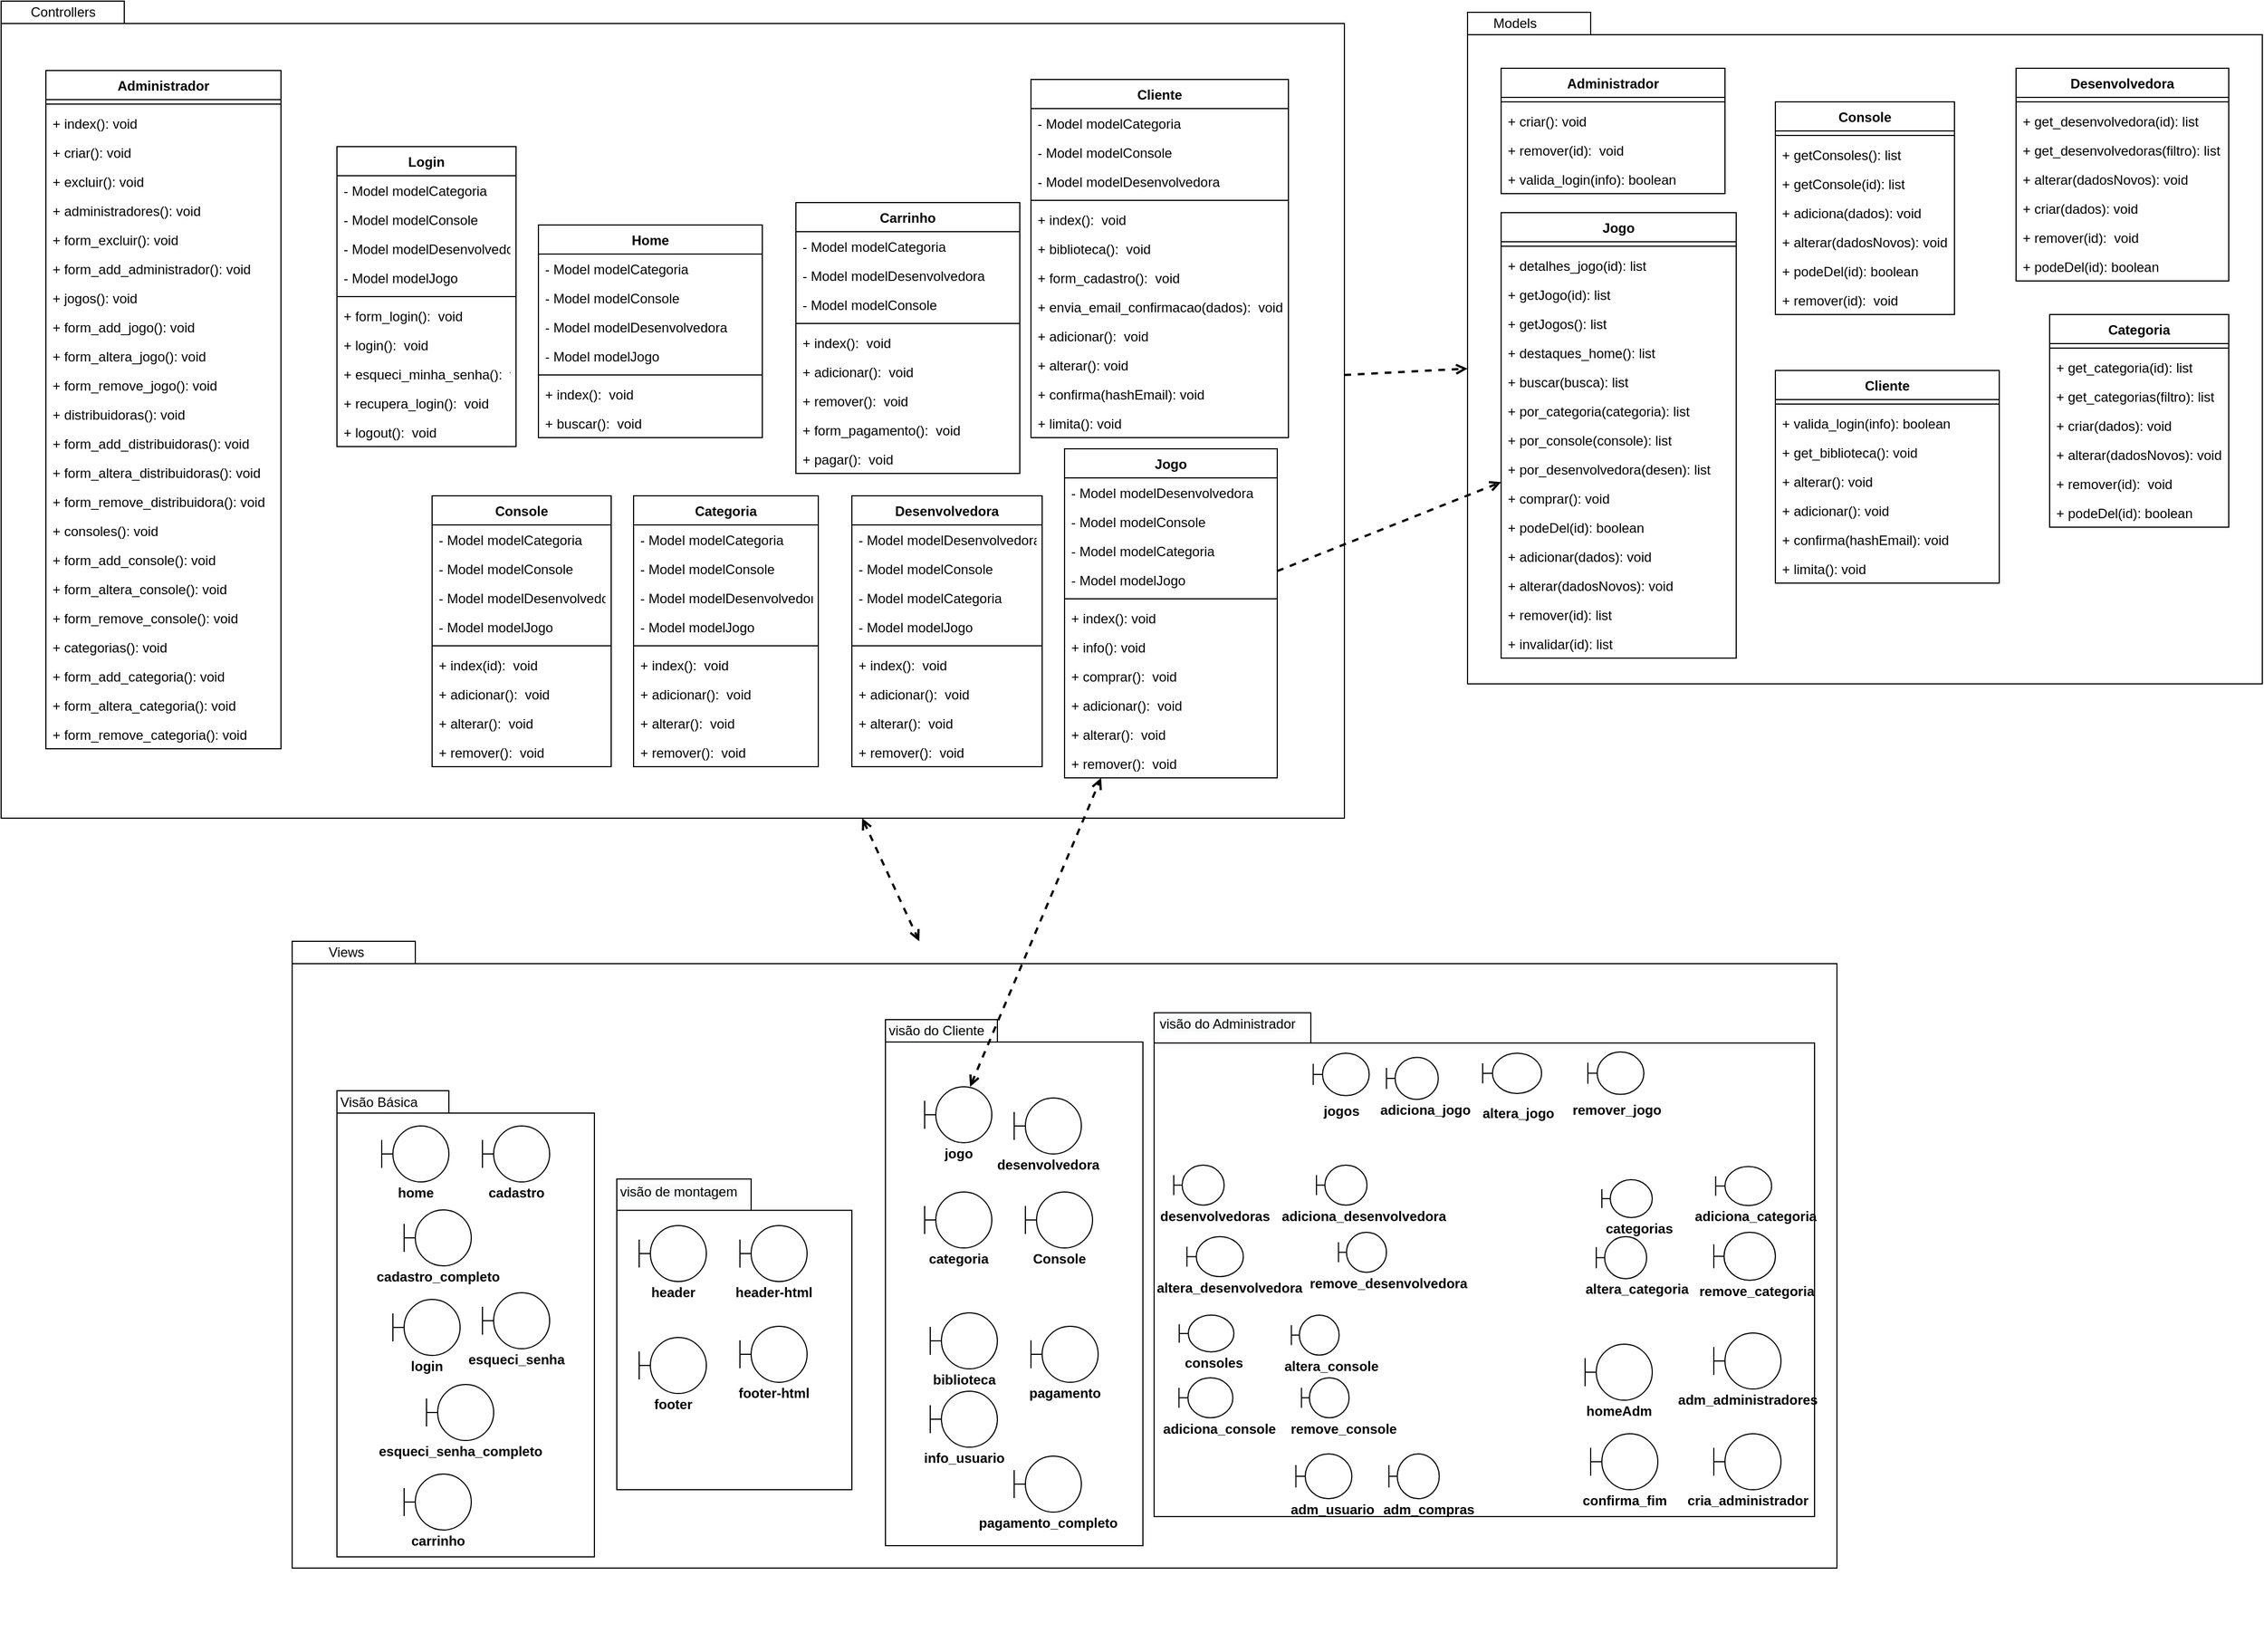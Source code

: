 <mxfile version="15.7.3" type="device"><diagram id="L-fCmeaqNn5dEg6Auvco" name="Page-1"><mxGraphModel dx="2940" dy="847" grid="1" gridSize="10" guides="1" tooltips="1" connect="1" arrows="1" fold="1" page="1" pageScale="1" pageWidth="850" pageHeight="1100" math="0" shadow="0"><root><mxCell id="0"/><mxCell id="1" parent="0"/><mxCell id="lFNe2qv0IYjgzLsxOef4-7" value="" style="group" parent="1" vertex="1" connectable="0"><mxGeometry x="-710" y="840" width="1380" height="634" as="geometry"/></mxCell><mxCell id="lFNe2qv0IYjgzLsxOef4-8" value="" style="shape=folder;fontStyle=1;spacingTop=10;tabWidth=110;tabHeight=20;tabPosition=left;html=1;" parent="lFNe2qv0IYjgzLsxOef4-7" vertex="1"><mxGeometry width="1380" height="560" as="geometry"/></mxCell><mxCell id="lFNe2qv0IYjgzLsxOef4-9" value="Views" style="text;html=1;align=center;verticalAlign=middle;resizable=0;points=[];autosize=1;strokeColor=none;fillColor=none;" parent="lFNe2qv0IYjgzLsxOef4-7" vertex="1"><mxGeometry x="22.778" width="50" height="20" as="geometry"/></mxCell><mxCell id="uN5k4LnSr301MNUkSdR2-18" value="" style="group" vertex="1" connectable="0" parent="lFNe2qv0IYjgzLsxOef4-7"><mxGeometry x="530" y="66" width="230" height="474" as="geometry"/></mxCell><mxCell id="uN5k4LnSr301MNUkSdR2-16" value="" style="shape=folder;fontStyle=1;spacingTop=10;tabWidth=100;tabHeight=20;tabPosition=left;html=1;" vertex="1" parent="uN5k4LnSr301MNUkSdR2-18"><mxGeometry y="4" width="230" height="470" as="geometry"/></mxCell><mxCell id="uN5k4LnSr301MNUkSdR2-17" value="&lt;meta charset=&quot;utf-8&quot;&gt;&lt;span style=&quot;color: rgb(0, 0, 0); font-family: helvetica; font-size: 12px; font-style: normal; font-weight: 400; letter-spacing: normal; text-align: center; text-indent: 0px; text-transform: none; word-spacing: 0px; background-color: rgb(248, 249, 250); display: inline; float: none;&quot;&gt;visão do Cliente&lt;/span&gt;" style="text;whiteSpace=wrap;html=1;" vertex="1" parent="uN5k4LnSr301MNUkSdR2-18"><mxGeometry x="1" width="110" height="30" as="geometry"/></mxCell><mxCell id="uN5k4LnSr301MNUkSdR2-22" value="" style="group" vertex="1" connectable="0" parent="lFNe2qv0IYjgzLsxOef4-7"><mxGeometry x="290" y="210" width="210" height="280" as="geometry"/></mxCell><mxCell id="uN5k4LnSr301MNUkSdR2-23" value="" style="shape=folder;fontStyle=1;spacingTop=10;tabWidth=120;tabHeight=28;tabPosition=left;html=1;" vertex="1" parent="uN5k4LnSr301MNUkSdR2-22"><mxGeometry y="2.363" width="210" height="277.637" as="geometry"/></mxCell><mxCell id="uN5k4LnSr301MNUkSdR2-24" value="&lt;span style=&quot;color: rgb(0 , 0 , 0) ; font-family: &amp;#34;helvetica&amp;#34; ; font-size: 12px ; font-style: normal ; font-weight: 400 ; letter-spacing: normal ; text-align: center ; text-indent: 0px ; text-transform: none ; word-spacing: 0px ; background-color: rgb(248 , 249 , 250) ; display: inline ; float: none&quot;&gt;visão de montagem&lt;/span&gt;" style="text;whiteSpace=wrap;html=1;" vertex="1" parent="uN5k4LnSr301MNUkSdR2-22"><mxGeometry x="0.91" width="109.09" height="17.72" as="geometry"/></mxCell><mxCell id="uN5k4LnSr301MNUkSdR2-19" value="" style="group" vertex="1" connectable="0" parent="1"><mxGeometry x="60" y="900" width="610" height="454" as="geometry"/></mxCell><mxCell id="uN5k4LnSr301MNUkSdR2-20" value="" style="shape=folder;fontStyle=1;spacingTop=10;tabWidth=140;tabHeight=27;tabPosition=left;html=1;" vertex="1" parent="uN5k4LnSr301MNUkSdR2-19"><mxGeometry y="3.831" width="590" height="450.169" as="geometry"/></mxCell><mxCell id="uN5k4LnSr301MNUkSdR2-21" value="&lt;span style=&quot;color: rgb(0 , 0 , 0) ; font-family: &amp;#34;helvetica&amp;#34; ; font-size: 12px ; font-style: normal ; font-weight: 400 ; letter-spacing: normal ; text-align: center ; text-indent: 0px ; text-transform: none ; word-spacing: 0px ; background-color: rgb(248 , 249 , 250) ; display: inline ; float: none&quot;&gt;visão do Administrador&lt;/span&gt;" style="text;whiteSpace=wrap;html=1;" vertex="1" parent="uN5k4LnSr301MNUkSdR2-19"><mxGeometry x="2.565" width="282.174" height="28.734" as="geometry"/></mxCell><mxCell id="B66ZDyAJgqDNqPzOwW6b-88" value="" style="group" parent="uN5k4LnSr301MNUkSdR2-19" vertex="1" connectable="0"><mxGeometry x="385" y="153" width="90" height="47.42" as="geometry"/></mxCell><mxCell id="B66ZDyAJgqDNqPzOwW6b-89" value="" style="shape=umlBoundary;whiteSpace=wrap;html=1;" parent="B66ZDyAJgqDNqPzOwW6b-88" vertex="1"><mxGeometry x="15.0" width="45" height="33.871" as="geometry"/></mxCell><mxCell id="B66ZDyAJgqDNqPzOwW6b-90" value="&lt;span style=&quot;font-weight: 700&quot;&gt;categorias&lt;/span&gt;" style="text;html=1;align=center;verticalAlign=middle;resizable=0;points=[];autosize=1;strokeColor=none;fillColor=none;" parent="B66ZDyAJgqDNqPzOwW6b-88" vertex="1"><mxGeometry x="7.5" y="33.871" width="80" height="20" as="geometry"/></mxCell><mxCell id="B66ZDyAJgqDNqPzOwW6b-103" value="" style="group" parent="uN5k4LnSr301MNUkSdR2-19" vertex="1" connectable="0"><mxGeometry x="2.57" y="140" width="90" height="50" as="geometry"/></mxCell><mxCell id="B66ZDyAJgqDNqPzOwW6b-104" value="" style="shape=umlBoundary;whiteSpace=wrap;html=1;" parent="B66ZDyAJgqDNqPzOwW6b-103" vertex="1"><mxGeometry x="15" width="45" height="35.714" as="geometry"/></mxCell><mxCell id="B66ZDyAJgqDNqPzOwW6b-105" value="&lt;span style=&quot;font-weight: 700&quot;&gt;desenvolvedoras&lt;/span&gt;" style="text;html=1;align=center;verticalAlign=middle;resizable=0;points=[];autosize=1;strokeColor=none;fillColor=none;" parent="B66ZDyAJgqDNqPzOwW6b-103" vertex="1"><mxGeometry x="-3.75" y="35.714" width="110" height="20" as="geometry"/></mxCell><mxCell id="B66ZDyAJgqDNqPzOwW6b-100" value="" style="group" parent="uN5k4LnSr301MNUkSdR2-19" vertex="1" connectable="0"><mxGeometry x="130" y="140" width="97.78" height="50" as="geometry"/></mxCell><mxCell id="B66ZDyAJgqDNqPzOwW6b-101" value="" style="shape=umlBoundary;whiteSpace=wrap;html=1;" parent="B66ZDyAJgqDNqPzOwW6b-100" vertex="1"><mxGeometry x="15.043" width="45.129" height="35.714" as="geometry"/></mxCell><mxCell id="B66ZDyAJgqDNqPzOwW6b-102" value="&lt;span style=&quot;font-weight: 700&quot;&gt;adiciona_desenvolvedora&lt;/span&gt;" style="text;html=1;align=center;verticalAlign=middle;resizable=0;points=[];autosize=1;strokeColor=none;fillColor=none;" parent="B66ZDyAJgqDNqPzOwW6b-100" vertex="1"><mxGeometry x="-22.565" y="35.714" width="160" height="20" as="geometry"/></mxCell><mxCell id="lFNe2qv0IYjgzLsxOef4-10" value="" style="group" parent="uN5k4LnSr301MNUkSdR2-19" vertex="1" connectable="0"><mxGeometry x="365" y="300" width="120" height="70" as="geometry"/></mxCell><mxCell id="lFNe2qv0IYjgzLsxOef4-11" value="" style="shape=umlBoundary;whiteSpace=wrap;html=1;" parent="lFNe2qv0IYjgzLsxOef4-10" vertex="1"><mxGeometry x="20" width="60" height="50" as="geometry"/></mxCell><mxCell id="lFNe2qv0IYjgzLsxOef4-12" value="&lt;span style=&quot;font-weight: 700&quot;&gt;homeAdm&lt;/span&gt;" style="text;html=1;align=center;verticalAlign=middle;resizable=0;points=[];autosize=1;strokeColor=none;fillColor=none;" parent="lFNe2qv0IYjgzLsxOef4-10" vertex="1"><mxGeometry x="15" y="50" width="70" height="20" as="geometry"/></mxCell><mxCell id="B66ZDyAJgqDNqPzOwW6b-112" value="" style="group" parent="uN5k4LnSr301MNUkSdR2-19" vertex="1" connectable="0"><mxGeometry x="6.15" y="330" width="96.3" height="50" as="geometry"/></mxCell><mxCell id="B66ZDyAJgqDNqPzOwW6b-113" value="" style="shape=umlBoundary;whiteSpace=wrap;html=1;" parent="B66ZDyAJgqDNqPzOwW6b-112" vertex="1"><mxGeometry x="16.05" width="48.15" height="35.714" as="geometry"/></mxCell><mxCell id="B66ZDyAJgqDNqPzOwW6b-114" value="&lt;span style=&quot;font-weight: 700&quot;&gt;adiciona_console&lt;/span&gt;" style="text;html=1;align=center;verticalAlign=middle;resizable=0;points=[];autosize=1;strokeColor=none;fillColor=none;" parent="B66ZDyAJgqDNqPzOwW6b-112" vertex="1"><mxGeometry x="-8.025" y="35.714" width="120" height="20" as="geometry"/></mxCell><mxCell id="B66ZDyAJgqDNqPzOwW6b-124" value="" style="group" parent="uN5k4LnSr301MNUkSdR2-19" vertex="1" connectable="0"><mxGeometry x="194.74" y="398" width="90" height="56" as="geometry"/></mxCell><mxCell id="B66ZDyAJgqDNqPzOwW6b-118" value="" style="group" parent="B66ZDyAJgqDNqPzOwW6b-124" vertex="1" connectable="0"><mxGeometry width="90" height="56" as="geometry"/></mxCell><mxCell id="B66ZDyAJgqDNqPzOwW6b-120" value="&lt;span style=&quot;font-weight: 700&quot;&gt;adm_compras&lt;/span&gt;" style="text;html=1;align=center;verticalAlign=middle;resizable=0;points=[];autosize=1;strokeColor=none;fillColor=none;" parent="B66ZDyAJgqDNqPzOwW6b-118" vertex="1"><mxGeometry y="40" width="100" height="20" as="geometry"/></mxCell><mxCell id="B66ZDyAJgqDNqPzOwW6b-119" value="" style="shape=umlBoundary;whiteSpace=wrap;html=1;" parent="B66ZDyAJgqDNqPzOwW6b-124" vertex="1"><mxGeometry x="15" width="45" height="40" as="geometry"/></mxCell><mxCell id="B66ZDyAJgqDNqPzOwW6b-79" value="" style="group" parent="uN5k4LnSr301MNUkSdR2-19" vertex="1" connectable="0"><mxGeometry x="370" y="380" width="120" height="70" as="geometry"/></mxCell><mxCell id="B66ZDyAJgqDNqPzOwW6b-80" value="" style="shape=umlBoundary;whiteSpace=wrap;html=1;" parent="B66ZDyAJgqDNqPzOwW6b-79" vertex="1"><mxGeometry x="20" width="60" height="50" as="geometry"/></mxCell><mxCell id="B66ZDyAJgqDNqPzOwW6b-81" value="&lt;span style=&quot;font-weight: 700&quot;&gt;confirma_fim&lt;/span&gt;" style="text;html=1;align=center;verticalAlign=middle;resizable=0;points=[];autosize=1;strokeColor=none;fillColor=none;" parent="B66ZDyAJgqDNqPzOwW6b-79" vertex="1"><mxGeometry x="5" y="50" width="90" height="20" as="geometry"/></mxCell><mxCell id="B66ZDyAJgqDNqPzOwW6b-125" value="" style="group" parent="uN5k4LnSr301MNUkSdR2-19" vertex="1" connectable="0"><mxGeometry x="480" y="380" width="120" height="70" as="geometry"/></mxCell><mxCell id="B66ZDyAJgqDNqPzOwW6b-126" value="" style="shape=umlBoundary;whiteSpace=wrap;html=1;" parent="B66ZDyAJgqDNqPzOwW6b-125" vertex="1"><mxGeometry x="20" width="60" height="50" as="geometry"/></mxCell><mxCell id="B66ZDyAJgqDNqPzOwW6b-127" value="&lt;span style=&quot;font-weight: 700&quot;&gt;cria_administrador&lt;/span&gt;" style="text;html=1;align=center;verticalAlign=middle;resizable=0;points=[];autosize=1;strokeColor=none;fillColor=none;" parent="B66ZDyAJgqDNqPzOwW6b-125" vertex="1"><mxGeometry x="-10" y="50" width="120" height="20" as="geometry"/></mxCell><mxCell id="B66ZDyAJgqDNqPzOwW6b-128" value="" style="group" parent="uN5k4LnSr301MNUkSdR2-19" vertex="1" connectable="0"><mxGeometry x="480" y="290" width="120" height="70" as="geometry"/></mxCell><mxCell id="B66ZDyAJgqDNqPzOwW6b-129" value="" style="shape=umlBoundary;whiteSpace=wrap;html=1;" parent="B66ZDyAJgqDNqPzOwW6b-128" vertex="1"><mxGeometry x="20" width="60" height="50" as="geometry"/></mxCell><mxCell id="B66ZDyAJgqDNqPzOwW6b-130" value="&lt;span style=&quot;font-weight: 700&quot;&gt;adm_administradores&lt;/span&gt;" style="text;html=1;align=center;verticalAlign=middle;resizable=0;points=[];autosize=1;strokeColor=none;fillColor=none;" parent="B66ZDyAJgqDNqPzOwW6b-128" vertex="1"><mxGeometry x="-20" y="50" width="140" height="20" as="geometry"/></mxCell><mxCell id="B66ZDyAJgqDNqPzOwW6b-85" value="" style="group" parent="uN5k4LnSr301MNUkSdR2-19" vertex="1" connectable="0"><mxGeometry x="485" y="141.29" width="100" height="48.71" as="geometry"/></mxCell><mxCell id="B66ZDyAJgqDNqPzOwW6b-86" value="" style="shape=umlBoundary;whiteSpace=wrap;html=1;" parent="B66ZDyAJgqDNqPzOwW6b-85" vertex="1"><mxGeometry x="16.667" width="50" height="34.793" as="geometry"/></mxCell><mxCell id="B66ZDyAJgqDNqPzOwW6b-87" value="&lt;span style=&quot;font-weight: 700&quot;&gt;adiciona_categoria&lt;/span&gt;" style="text;html=1;align=center;verticalAlign=middle;resizable=0;points=[];autosize=1;strokeColor=none;fillColor=none;" parent="B66ZDyAJgqDNqPzOwW6b-85" vertex="1"><mxGeometry x="-8.333" y="34.793" width="120" height="20" as="geometry"/></mxCell><mxCell id="B66ZDyAJgqDNqPzOwW6b-82" value="" style="group" parent="uN5k4LnSr301MNUkSdR2-19" vertex="1" connectable="0"><mxGeometry x="380" y="203.92" width="90" height="52.59" as="geometry"/></mxCell><mxCell id="B66ZDyAJgqDNqPzOwW6b-83" value="" style="shape=umlBoundary;whiteSpace=wrap;html=1;" parent="B66ZDyAJgqDNqPzOwW6b-82" vertex="1"><mxGeometry x="15" width="45" height="37.564" as="geometry"/></mxCell><mxCell id="B66ZDyAJgqDNqPzOwW6b-84" value="&lt;span style=&quot;font-weight: 700&quot;&gt;altera_categoria&lt;/span&gt;" style="text;html=1;align=center;verticalAlign=middle;resizable=0;points=[];autosize=1;strokeColor=none;fillColor=none;" parent="B66ZDyAJgqDNqPzOwW6b-82" vertex="1"><mxGeometry x="-3.75" y="37.564" width="110" height="20" as="geometry"/></mxCell><mxCell id="uN5k4LnSr301MNUkSdR2-39" value="" style="group" vertex="1" connectable="0" parent="uN5k4LnSr301MNUkSdR2-19"><mxGeometry x="485" y="200" width="90" height="60" as="geometry"/></mxCell><mxCell id="uN5k4LnSr301MNUkSdR2-40" value="" style="shape=umlBoundary;whiteSpace=wrap;html=1;" vertex="1" parent="uN5k4LnSr301MNUkSdR2-39"><mxGeometry x="15" width="55" height="42.86" as="geometry"/></mxCell><mxCell id="uN5k4LnSr301MNUkSdR2-41" value="&lt;span style=&quot;font-weight: 700&quot;&gt;remove_categoria&lt;/span&gt;" style="text;html=1;align=center;verticalAlign=middle;resizable=0;points=[];autosize=1;strokeColor=none;fillColor=none;" vertex="1" parent="uN5k4LnSr301MNUkSdR2-39"><mxGeometry x="-7.5" y="42.857" width="120" height="20" as="geometry"/></mxCell><mxCell id="uN5k4LnSr301MNUkSdR2-32" value="" style="group" vertex="1" connectable="0" parent="uN5k4LnSr301MNUkSdR2-19"><mxGeometry x="150.44" y="200" width="92.86" height="50" as="geometry"/></mxCell><mxCell id="uN5k4LnSr301MNUkSdR2-33" value="" style="shape=umlBoundary;whiteSpace=wrap;html=1;" vertex="1" parent="uN5k4LnSr301MNUkSdR2-32"><mxGeometry x="14.286" width="42.858" height="35.714" as="geometry"/></mxCell><mxCell id="uN5k4LnSr301MNUkSdR2-34" value="&lt;span style=&quot;font-weight: 700&quot;&gt;remove_desenvolvedora&lt;/span&gt;" style="text;html=1;align=center;verticalAlign=middle;resizable=0;points=[];autosize=1;strokeColor=none;fillColor=none;" vertex="1" parent="uN5k4LnSr301MNUkSdR2-32"><mxGeometry x="-21.429" y="35.714" width="160" height="20" as="geometry"/></mxCell><mxCell id="B66ZDyAJgqDNqPzOwW6b-115" value="" style="group" parent="uN5k4LnSr301MNUkSdR2-19" vertex="1" connectable="0"><mxGeometry x="6.15" y="274" width="97.69" height="46" as="geometry"/></mxCell><mxCell id="B66ZDyAJgqDNqPzOwW6b-116" value="" style="shape=umlBoundary;whiteSpace=wrap;html=1;" parent="B66ZDyAJgqDNqPzOwW6b-115" vertex="1"><mxGeometry x="16.282" width="48.845" height="32.857" as="geometry"/></mxCell><mxCell id="B66ZDyAJgqDNqPzOwW6b-117" value="&lt;span style=&quot;font-weight: 700&quot;&gt;consoles&lt;/span&gt;" style="text;html=1;align=center;verticalAlign=middle;resizable=0;points=[];autosize=1;strokeColor=none;fillColor=none;" parent="B66ZDyAJgqDNqPzOwW6b-115" vertex="1"><mxGeometry x="12.211" y="32.857" width="70" height="20" as="geometry"/></mxCell><mxCell id="B66ZDyAJgqDNqPzOwW6b-109" value="" style="group" parent="uN5k4LnSr301MNUkSdR2-19" vertex="1" connectable="0"><mxGeometry x="108.44" y="274" width="85.26" height="50" as="geometry"/></mxCell><mxCell id="B66ZDyAJgqDNqPzOwW6b-110" value="" style="shape=umlBoundary;whiteSpace=wrap;html=1;" parent="B66ZDyAJgqDNqPzOwW6b-109" vertex="1"><mxGeometry x="14.21" width="42.63" height="35.714" as="geometry"/></mxCell><mxCell id="B66ZDyAJgqDNqPzOwW6b-111" value="&lt;span style=&quot;font-weight: 700&quot;&gt;altera_console&lt;/span&gt;" style="text;html=1;align=center;verticalAlign=middle;resizable=0;points=[];autosize=1;strokeColor=none;fillColor=none;" parent="B66ZDyAJgqDNqPzOwW6b-109" vertex="1"><mxGeometry y="35.714" width="100" height="20" as="geometry"/></mxCell><mxCell id="uN5k4LnSr301MNUkSdR2-36" value="" style="group" vertex="1" connectable="0" parent="uN5k4LnSr301MNUkSdR2-19"><mxGeometry x="117.5" y="330" width="85" height="50" as="geometry"/></mxCell><mxCell id="uN5k4LnSr301MNUkSdR2-37" value="" style="shape=umlBoundary;whiteSpace=wrap;html=1;" vertex="1" parent="uN5k4LnSr301MNUkSdR2-36"><mxGeometry x="14.167" width="42.5" height="35.714" as="geometry"/></mxCell><mxCell id="uN5k4LnSr301MNUkSdR2-38" value="&lt;span style=&quot;font-weight: 700&quot;&gt;remove_console&lt;/span&gt;" style="text;html=1;align=center;verticalAlign=middle;resizable=0;points=[];autosize=1;strokeColor=none;fillColor=none;" vertex="1" parent="uN5k4LnSr301MNUkSdR2-36"><mxGeometry x="-3.542" y="35.714" width="110" height="20" as="geometry"/></mxCell><mxCell id="B66ZDyAJgqDNqPzOwW6b-121" value="" style="group" parent="uN5k4LnSr301MNUkSdR2-19" vertex="1" connectable="0"><mxGeometry x="110" y="398" width="100" height="56" as="geometry"/></mxCell><mxCell id="B66ZDyAJgqDNqPzOwW6b-122" value="" style="shape=umlBoundary;whiteSpace=wrap;html=1;" parent="B66ZDyAJgqDNqPzOwW6b-121" vertex="1"><mxGeometry x="16.667" width="50" height="40" as="geometry"/></mxCell><mxCell id="B66ZDyAJgqDNqPzOwW6b-123" value="&lt;span style=&quot;font-weight: 700&quot;&gt;adm_usuario&lt;/span&gt;" style="text;html=1;align=center;verticalAlign=middle;resizable=0;points=[];autosize=1;strokeColor=none;fillColor=none;" parent="B66ZDyAJgqDNqPzOwW6b-121" vertex="1"><mxGeometry x="4.167" y="40" width="90" height="20" as="geometry"/></mxCell><mxCell id="B66ZDyAJgqDNqPzOwW6b-106" value="" style="group" parent="uN5k4LnSr301MNUkSdR2-19" vertex="1" connectable="0"><mxGeometry x="12.5" y="203.92" width="105" height="50" as="geometry"/></mxCell><mxCell id="B66ZDyAJgqDNqPzOwW6b-107" value="" style="shape=umlBoundary;whiteSpace=wrap;html=1;" parent="B66ZDyAJgqDNqPzOwW6b-106" vertex="1"><mxGeometry x="16.8" width="50.4" height="35.714" as="geometry"/></mxCell><mxCell id="B66ZDyAJgqDNqPzOwW6b-108" value="&lt;span style=&quot;font-weight: 700&quot;&gt;altera_desenvolvedora&lt;/span&gt;" style="text;html=1;align=center;verticalAlign=middle;resizable=0;points=[];autosize=1;strokeColor=none;fillColor=none;" parent="B66ZDyAJgqDNqPzOwW6b-106" vertex="1"><mxGeometry x="-21.0" y="35.714" width="150" height="20" as="geometry"/></mxCell><mxCell id="uN5k4LnSr301MNUkSdR2-35" value="" style="group" vertex="1" connectable="0" parent="uN5k4LnSr301MNUkSdR2-19"><mxGeometry x="284.74" y="40" width="64.26" height="60.01" as="geometry"/></mxCell><mxCell id="B66ZDyAJgqDNqPzOwW6b-92" value="" style="shape=umlBoundary;whiteSpace=wrap;html=1;" parent="uN5k4LnSr301MNUkSdR2-35" vertex="1"><mxGeometry x="8.776" width="52.657" height="35.947" as="geometry"/></mxCell><mxCell id="B66ZDyAJgqDNqPzOwW6b-93" value="&lt;span style=&quot;font-weight: 700&quot;&gt;altera_jogo&lt;/span&gt;" style="text;html=1;align=center;verticalAlign=middle;resizable=0;points=[];autosize=1;strokeColor=none;fillColor=none;" parent="uN5k4LnSr301MNUkSdR2-35" vertex="1"><mxGeometry y="43.973" width="80" height="20" as="geometry"/></mxCell><mxCell id="B66ZDyAJgqDNqPzOwW6b-94" value="" style="group" parent="uN5k4LnSr301MNUkSdR2-19" vertex="1" connectable="0"><mxGeometry x="192.15" y="43.71" width="92.59" height="52.59" as="geometry"/></mxCell><mxCell id="B66ZDyAJgqDNqPzOwW6b-95" value="" style="shape=umlBoundary;whiteSpace=wrap;html=1;" parent="B66ZDyAJgqDNqPzOwW6b-94" vertex="1"><mxGeometry x="15.432" width="46.295" height="37.564" as="geometry"/></mxCell><mxCell id="B66ZDyAJgqDNqPzOwW6b-96" value="&lt;span style=&quot;font-weight: 700&quot;&gt;adiciona_jogo&lt;/span&gt;" style="text;html=1;align=center;verticalAlign=middle;resizable=0;points=[];autosize=1;strokeColor=none;fillColor=none;" parent="B66ZDyAJgqDNqPzOwW6b-94" vertex="1"><mxGeometry y="37.564" width="100" height="20" as="geometry"/></mxCell><mxCell id="uN5k4LnSr301MNUkSdR2-42" value="" style="group" vertex="1" connectable="0" parent="uN5k4LnSr301MNUkSdR2-19"><mxGeometry x="142.15" y="40" width="50" height="60.01" as="geometry"/></mxCell><mxCell id="B66ZDyAJgqDNqPzOwW6b-98" value="" style="shape=umlBoundary;whiteSpace=wrap;html=1;" parent="uN5k4LnSr301MNUkSdR2-42" vertex="1"><mxGeometry width="50.0" height="37.909" as="geometry"/></mxCell><mxCell id="B66ZDyAJgqDNqPzOwW6b-99" value="&lt;span style=&quot;font-weight: 700&quot;&gt;jogos&lt;/span&gt;" style="text;html=1;align=center;verticalAlign=middle;resizable=0;points=[];autosize=1;strokeColor=none;fillColor=none;" parent="uN5k4LnSr301MNUkSdR2-42" vertex="1"><mxGeometry x="0.004" y="42.208" width="50" height="20" as="geometry"/></mxCell><mxCell id="uN5k4LnSr301MNUkSdR2-43" value="" style="group" vertex="1" connectable="0" parent="uN5k4LnSr301MNUkSdR2-19"><mxGeometry x="387.5" y="38.9" width="75.004" height="62.208" as="geometry"/></mxCell><mxCell id="uN5k4LnSr301MNUkSdR2-44" value="" style="shape=umlBoundary;whiteSpace=wrap;html=1;" vertex="1" parent="uN5k4LnSr301MNUkSdR2-43"><mxGeometry width="50.0" height="37.909" as="geometry"/></mxCell><mxCell id="uN5k4LnSr301MNUkSdR2-45" value="&lt;span style=&quot;font-weight: 700&quot;&gt;remover_jogo&lt;/span&gt;" style="text;html=1;align=center;verticalAlign=middle;resizable=0;points=[];autosize=1;strokeColor=none;fillColor=none;" vertex="1" parent="uN5k4LnSr301MNUkSdR2-43"><mxGeometry x="-19.996" y="42.208" width="90" height="20" as="geometry"/></mxCell><mxCell id="uN5k4LnSr301MNUkSdR2-25" value="" style="group" vertex="1" connectable="0" parent="1"><mxGeometry x="-670" y="970" width="230" height="420" as="geometry"/></mxCell><mxCell id="uN5k4LnSr301MNUkSdR2-26" value="" style="shape=folder;fontStyle=1;spacingTop=10;tabWidth=100;tabHeight=20;tabPosition=left;html=1;" vertex="1" parent="uN5k4LnSr301MNUkSdR2-25"><mxGeometry y="3.544" width="230" height="416.456" as="geometry"/></mxCell><mxCell id="uN5k4LnSr301MNUkSdR2-27" value="&lt;div style=&quot;text-align: center&quot;&gt;&lt;span&gt;&lt;font face=&quot;helvetica&quot;&gt;Visão Básica&lt;/font&gt;&lt;/span&gt;&lt;/div&gt;" style="text;whiteSpace=wrap;html=1;" vertex="1" parent="uN5k4LnSr301MNUkSdR2-25"><mxGeometry x="1" width="110" height="26.582" as="geometry"/></mxCell><mxCell id="lFNe2qv0IYjgzLsxOef4-4" value="" style="group" parent="1" vertex="1" connectable="0"><mxGeometry x="340" y="10" width="710" height="600" as="geometry"/></mxCell><mxCell id="lFNe2qv0IYjgzLsxOef4-5" value="" style="shape=folder;fontStyle=1;spacingTop=10;tabWidth=110;tabHeight=20;tabPosition=left;html=1;" parent="lFNe2qv0IYjgzLsxOef4-4" vertex="1"><mxGeometry width="710" height="600" as="geometry"/></mxCell><mxCell id="lFNe2qv0IYjgzLsxOef4-6" value="Models" style="text;html=1;align=center;verticalAlign=middle;resizable=0;points=[];autosize=1;strokeColor=none;fillColor=none;" parent="lFNe2qv0IYjgzLsxOef4-4" vertex="1"><mxGeometry x="16.574" width="50" height="20" as="geometry"/></mxCell><mxCell id="11PagR81buOXzs33Tu1x-80" value="Categoria" style="swimlane;fontStyle=1;align=center;verticalAlign=top;childLayout=stackLayout;horizontal=1;startSize=26;horizontalStack=0;resizeParent=1;resizeParentMax=0;resizeLast=0;collapsible=1;marginBottom=0;" parent="lFNe2qv0IYjgzLsxOef4-4" vertex="1"><mxGeometry x="520" y="270" width="160" height="190" as="geometry"/></mxCell><mxCell id="11PagR81buOXzs33Tu1x-81" value="" style="line;strokeWidth=1;fillColor=none;align=left;verticalAlign=middle;spacingTop=-1;spacingLeft=3;spacingRight=3;rotatable=0;labelPosition=right;points=[];portConstraint=eastwest;" parent="11PagR81buOXzs33Tu1x-80" vertex="1"><mxGeometry y="26" width="160" height="8" as="geometry"/></mxCell><mxCell id="B66ZDyAJgqDNqPzOwW6b-136" value="+ get_categoria(id): list" style="text;strokeColor=none;fillColor=none;align=left;verticalAlign=top;spacingLeft=4;spacingRight=4;overflow=hidden;rotatable=0;points=[[0,0.5],[1,0.5]];portConstraint=eastwest;" parent="11PagR81buOXzs33Tu1x-80" vertex="1"><mxGeometry y="34" width="160" height="26" as="geometry"/></mxCell><mxCell id="11PagR81buOXzs33Tu1x-100" value="+ get_categorias(filtro): list" style="text;strokeColor=none;fillColor=none;align=left;verticalAlign=top;spacingLeft=4;spacingRight=4;overflow=hidden;rotatable=0;points=[[0,0.5],[1,0.5]];portConstraint=eastwest;" parent="11PagR81buOXzs33Tu1x-80" vertex="1"><mxGeometry y="60" width="160" height="26" as="geometry"/></mxCell><mxCell id="11PagR81buOXzs33Tu1x-208" value="+ criar(dados): void" style="text;strokeColor=none;fillColor=none;align=left;verticalAlign=top;spacingLeft=4;spacingRight=4;overflow=hidden;rotatable=0;points=[[0,0.5],[1,0.5]];portConstraint=eastwest;" parent="11PagR81buOXzs33Tu1x-80" vertex="1"><mxGeometry y="86" width="160" height="26" as="geometry"/></mxCell><mxCell id="11PagR81buOXzs33Tu1x-209" value="+ alterar(dadosNovos): void" style="text;strokeColor=none;fillColor=none;align=left;verticalAlign=top;spacingLeft=4;spacingRight=4;overflow=hidden;rotatable=0;points=[[0,0.5],[1,0.5]];portConstraint=eastwest;" parent="11PagR81buOXzs33Tu1x-80" vertex="1"><mxGeometry y="112" width="160" height="26" as="geometry"/></mxCell><mxCell id="lFNe2qv0IYjgzLsxOef4-65" value="+ remover(id):  void" style="text;strokeColor=none;fillColor=none;align=left;verticalAlign=top;spacingLeft=4;spacingRight=4;overflow=hidden;rotatable=0;points=[[0,0.5],[1,0.5]];portConstraint=eastwest;" parent="11PagR81buOXzs33Tu1x-80" vertex="1"><mxGeometry y="138" width="160" height="26" as="geometry"/></mxCell><mxCell id="lFNe2qv0IYjgzLsxOef4-63" value="+ podeDel(id): boolean" style="text;strokeColor=none;fillColor=none;align=left;verticalAlign=top;spacingLeft=4;spacingRight=4;overflow=hidden;rotatable=0;points=[[0,0.5],[1,0.5]];portConstraint=eastwest;" parent="11PagR81buOXzs33Tu1x-80" vertex="1"><mxGeometry y="164" width="160" height="26" as="geometry"/></mxCell><mxCell id="11PagR81buOXzs33Tu1x-90" value="Cliente" style="swimlane;fontStyle=1;align=center;verticalAlign=top;childLayout=stackLayout;horizontal=1;startSize=26;horizontalStack=0;resizeParent=1;resizeParentMax=0;resizeLast=0;collapsible=1;marginBottom=0;" parent="lFNe2qv0IYjgzLsxOef4-4" vertex="1"><mxGeometry x="275" y="320" width="200" height="190" as="geometry"/></mxCell><mxCell id="11PagR81buOXzs33Tu1x-91" value="" style="line;strokeWidth=1;fillColor=none;align=left;verticalAlign=middle;spacingTop=-1;spacingLeft=3;spacingRight=3;rotatable=0;labelPosition=right;points=[];portConstraint=eastwest;" parent="11PagR81buOXzs33Tu1x-90" vertex="1"><mxGeometry y="26" width="200" height="8" as="geometry"/></mxCell><mxCell id="tvD4H6tPv4toiT20f8Io-1" value="+ valida_login(info): boolean" style="text;strokeColor=none;fillColor=none;align=left;verticalAlign=top;spacingLeft=4;spacingRight=4;overflow=hidden;rotatable=0;points=[[0,0.5],[1,0.5]];portConstraint=eastwest;" parent="11PagR81buOXzs33Tu1x-90" vertex="1"><mxGeometry y="34" width="200" height="26" as="geometry"/></mxCell><mxCell id="11PagR81buOXzs33Tu1x-93" value="+ get_biblioteca(): void" style="text;strokeColor=none;fillColor=none;align=left;verticalAlign=top;spacingLeft=4;spacingRight=4;overflow=hidden;rotatable=0;points=[[0,0.5],[1,0.5]];portConstraint=eastwest;" parent="11PagR81buOXzs33Tu1x-90" vertex="1"><mxGeometry y="60" width="200" height="26" as="geometry"/></mxCell><mxCell id="11PagR81buOXzs33Tu1x-104" value="+ alterar(): void" style="text;strokeColor=none;fillColor=none;align=left;verticalAlign=top;spacingLeft=4;spacingRight=4;overflow=hidden;rotatable=0;points=[[0,0.5],[1,0.5]];portConstraint=eastwest;" parent="11PagR81buOXzs33Tu1x-90" vertex="1"><mxGeometry y="86" width="200" height="26" as="geometry"/></mxCell><mxCell id="11PagR81buOXzs33Tu1x-97" value="+ adicionar(): void" style="text;strokeColor=none;fillColor=none;align=left;verticalAlign=top;spacingLeft=4;spacingRight=4;overflow=hidden;rotatable=0;points=[[0,0.5],[1,0.5]];portConstraint=eastwest;" parent="11PagR81buOXzs33Tu1x-90" vertex="1"><mxGeometry y="112" width="200" height="26" as="geometry"/></mxCell><mxCell id="11PagR81buOXzs33Tu1x-98" value="+ confirma(hashEmail): void" style="text;strokeColor=none;fillColor=none;align=left;verticalAlign=top;spacingLeft=4;spacingRight=4;overflow=hidden;rotatable=0;points=[[0,0.5],[1,0.5]];portConstraint=eastwest;" parent="11PagR81buOXzs33Tu1x-90" vertex="1"><mxGeometry y="138" width="200" height="26" as="geometry"/></mxCell><mxCell id="11PagR81buOXzs33Tu1x-99" value="+ limita(): void" style="text;strokeColor=none;fillColor=none;align=left;verticalAlign=top;spacingLeft=4;spacingRight=4;overflow=hidden;rotatable=0;points=[[0,0.5],[1,0.5]];portConstraint=eastwest;" parent="11PagR81buOXzs33Tu1x-90" vertex="1"><mxGeometry y="164" width="200" height="26" as="geometry"/></mxCell><mxCell id="11PagR81buOXzs33Tu1x-75" value="Console" style="swimlane;fontStyle=1;align=center;verticalAlign=top;childLayout=stackLayout;horizontal=1;startSize=26;horizontalStack=0;resizeParent=1;resizeParentMax=0;resizeLast=0;collapsible=1;marginBottom=0;" parent="lFNe2qv0IYjgzLsxOef4-4" vertex="1"><mxGeometry x="275" y="80" width="160" height="190" as="geometry"/></mxCell><mxCell id="11PagR81buOXzs33Tu1x-76" value="" style="line;strokeWidth=1;fillColor=none;align=left;verticalAlign=middle;spacingTop=-1;spacingLeft=3;spacingRight=3;rotatable=0;labelPosition=right;points=[];portConstraint=eastwest;" parent="11PagR81buOXzs33Tu1x-75" vertex="1"><mxGeometry y="26" width="160" height="8" as="geometry"/></mxCell><mxCell id="11PagR81buOXzs33Tu1x-101" value="+ getConsoles(): list" style="text;strokeColor=none;fillColor=none;align=left;verticalAlign=top;spacingLeft=4;spacingRight=4;overflow=hidden;rotatable=0;points=[[0,0.5],[1,0.5]];portConstraint=eastwest;" parent="11PagR81buOXzs33Tu1x-75" vertex="1"><mxGeometry y="34" width="160" height="26" as="geometry"/></mxCell><mxCell id="B66ZDyAJgqDNqPzOwW6b-135" value="+ getConsole(id): list" style="text;strokeColor=none;fillColor=none;align=left;verticalAlign=top;spacingLeft=4;spacingRight=4;overflow=hidden;rotatable=0;points=[[0,0.5],[1,0.5]];portConstraint=eastwest;" parent="11PagR81buOXzs33Tu1x-75" vertex="1"><mxGeometry y="60" width="160" height="26" as="geometry"/></mxCell><mxCell id="11PagR81buOXzs33Tu1x-206" value="+ adiciona(dados): void" style="text;strokeColor=none;fillColor=none;align=left;verticalAlign=top;spacingLeft=4;spacingRight=4;overflow=hidden;rotatable=0;points=[[0,0.5],[1,0.5]];portConstraint=eastwest;" parent="11PagR81buOXzs33Tu1x-75" vertex="1"><mxGeometry y="86" width="160" height="26" as="geometry"/></mxCell><mxCell id="11PagR81buOXzs33Tu1x-207" value="+ alterar(dadosNovos): void" style="text;strokeColor=none;fillColor=none;align=left;verticalAlign=top;spacingLeft=4;spacingRight=4;overflow=hidden;rotatable=0;points=[[0,0.5],[1,0.5]];portConstraint=eastwest;" parent="11PagR81buOXzs33Tu1x-75" vertex="1"><mxGeometry y="112" width="160" height="26" as="geometry"/></mxCell><mxCell id="lFNe2qv0IYjgzLsxOef4-16" value="+ podeDel(id): boolean" style="text;strokeColor=none;fillColor=none;align=left;verticalAlign=top;spacingLeft=4;spacingRight=4;overflow=hidden;rotatable=0;points=[[0,0.5],[1,0.5]];portConstraint=eastwest;" parent="11PagR81buOXzs33Tu1x-75" vertex="1"><mxGeometry y="138" width="160" height="26" as="geometry"/></mxCell><mxCell id="eGFnQYDxi19fyzlzBU6V-13" value="+ remover(id):  void" style="text;strokeColor=none;fillColor=none;align=left;verticalAlign=top;spacingLeft=4;spacingRight=4;overflow=hidden;rotatable=0;points=[[0,0.5],[1,0.5]];portConstraint=eastwest;" parent="11PagR81buOXzs33Tu1x-75" vertex="1"><mxGeometry y="164" width="160" height="26" as="geometry"/></mxCell><mxCell id="11PagR81buOXzs33Tu1x-105" value="Administrador" style="swimlane;fontStyle=1;align=center;verticalAlign=top;childLayout=stackLayout;horizontal=1;startSize=26;horizontalStack=0;resizeParent=1;resizeParentMax=0;resizeLast=0;collapsible=1;marginBottom=0;" parent="lFNe2qv0IYjgzLsxOef4-4" vertex="1"><mxGeometry x="30" y="50" width="200" height="112" as="geometry"/></mxCell><mxCell id="11PagR81buOXzs33Tu1x-106" value="" style="line;strokeWidth=1;fillColor=none;align=left;verticalAlign=middle;spacingTop=-1;spacingLeft=3;spacingRight=3;rotatable=0;labelPosition=right;points=[];portConstraint=eastwest;" parent="11PagR81buOXzs33Tu1x-105" vertex="1"><mxGeometry y="26" width="200" height="8" as="geometry"/></mxCell><mxCell id="11PagR81buOXzs33Tu1x-108" value="+ criar(): void" style="text;strokeColor=none;fillColor=none;align=left;verticalAlign=top;spacingLeft=4;spacingRight=4;overflow=hidden;rotatable=0;points=[[0,0.5],[1,0.5]];portConstraint=eastwest;" parent="11PagR81buOXzs33Tu1x-105" vertex="1"><mxGeometry y="34" width="200" height="26" as="geometry"/></mxCell><mxCell id="lFNe2qv0IYjgzLsxOef4-66" value="+ remover(id):  void" style="text;strokeColor=none;fillColor=none;align=left;verticalAlign=top;spacingLeft=4;spacingRight=4;overflow=hidden;rotatable=0;points=[[0,0.5],[1,0.5]];portConstraint=eastwest;" parent="11PagR81buOXzs33Tu1x-105" vertex="1"><mxGeometry y="60" width="200" height="26" as="geometry"/></mxCell><mxCell id="33_iDUAcrcl2gQyIVTkX-1" value="+ valida_login(info): boolean" style="text;strokeColor=none;fillColor=none;align=left;verticalAlign=top;spacingLeft=4;spacingRight=4;overflow=hidden;rotatable=0;points=[[0,0.5],[1,0.5]];portConstraint=eastwest;" parent="11PagR81buOXzs33Tu1x-105" vertex="1"><mxGeometry y="86" width="200" height="26" as="geometry"/></mxCell><mxCell id="11PagR81buOXzs33Tu1x-68" value="Jogo" style="swimlane;fontStyle=1;align=center;verticalAlign=top;childLayout=stackLayout;horizontal=1;startSize=26;horizontalStack=0;resizeParent=1;resizeParentMax=0;resizeLast=0;collapsible=1;marginBottom=0;" parent="lFNe2qv0IYjgzLsxOef4-4" vertex="1"><mxGeometry x="30" y="179" width="210" height="398" as="geometry"/></mxCell><mxCell id="11PagR81buOXzs33Tu1x-69" value="" style="line;strokeWidth=1;fillColor=none;align=left;verticalAlign=middle;spacingTop=-1;spacingLeft=3;spacingRight=3;rotatable=0;labelPosition=right;points=[];portConstraint=eastwest;" parent="11PagR81buOXzs33Tu1x-68" vertex="1"><mxGeometry y="26" width="210" height="8" as="geometry"/></mxCell><mxCell id="mQa7ez7imFPfX-fhmuFn-1" value="+ detalhes_jogo(id): list" style="text;strokeColor=none;fillColor=none;align=left;verticalAlign=top;spacingLeft=4;spacingRight=4;overflow=hidden;rotatable=0;points=[[0,0.5],[1,0.5]];portConstraint=eastwest;" parent="11PagR81buOXzs33Tu1x-68" vertex="1"><mxGeometry y="34" width="210" height="26" as="geometry"/></mxCell><mxCell id="uN5k4LnSr301MNUkSdR2-4" value="+ getJogo(id): list" style="text;strokeColor=none;fillColor=none;align=left;verticalAlign=top;spacingLeft=4;spacingRight=4;overflow=hidden;rotatable=0;points=[[0,0.5],[1,0.5]];portConstraint=eastwest;" vertex="1" parent="11PagR81buOXzs33Tu1x-68"><mxGeometry y="60" width="210" height="26" as="geometry"/></mxCell><mxCell id="lFNe2qv0IYjgzLsxOef4-13" value="+ getJogos(): list" style="text;strokeColor=none;fillColor=none;align=left;verticalAlign=top;spacingLeft=4;spacingRight=4;overflow=hidden;rotatable=0;points=[[0,0.5],[1,0.5]];portConstraint=eastwest;" parent="11PagR81buOXzs33Tu1x-68" vertex="1"><mxGeometry y="86" width="210" height="26" as="geometry"/></mxCell><mxCell id="gl3a6LLppXieWktFP44w-4" value="+ destaques_home(): list" style="text;strokeColor=none;fillColor=none;align=left;verticalAlign=top;spacingLeft=4;spacingRight=4;overflow=hidden;rotatable=0;points=[[0,0.5],[1,0.5]];portConstraint=eastwest;" parent="11PagR81buOXzs33Tu1x-68" vertex="1"><mxGeometry y="112" width="210" height="26" as="geometry"/></mxCell><mxCell id="11PagR81buOXzs33Tu1x-102" value="+ buscar(busca): list" style="text;strokeColor=none;fillColor=none;align=left;verticalAlign=top;spacingLeft=4;spacingRight=4;overflow=hidden;rotatable=0;points=[[0,0.5],[1,0.5]];portConstraint=eastwest;" parent="11PagR81buOXzs33Tu1x-68" vertex="1"><mxGeometry y="138" width="210" height="26" as="geometry"/></mxCell><mxCell id="gl3a6LLppXieWktFP44w-3" value="+ por_categoria(categoria): list" style="text;strokeColor=none;fillColor=none;align=left;verticalAlign=top;spacingLeft=4;spacingRight=4;overflow=hidden;rotatable=0;points=[[0,0.5],[1,0.5]];portConstraint=eastwest;" parent="11PagR81buOXzs33Tu1x-68" vertex="1"><mxGeometry y="164" width="210" height="26" as="geometry"/></mxCell><mxCell id="gl3a6LLppXieWktFP44w-1" value="+ por_console(console): list" style="text;strokeColor=none;fillColor=none;align=left;verticalAlign=top;spacingLeft=4;spacingRight=4;overflow=hidden;rotatable=0;points=[[0,0.5],[1,0.5]];portConstraint=eastwest;" parent="11PagR81buOXzs33Tu1x-68" vertex="1"><mxGeometry y="190" width="210" height="26" as="geometry"/></mxCell><mxCell id="gl3a6LLppXieWktFP44w-2" value="+ por_desenvolvedora(desen): list" style="text;strokeColor=none;fillColor=none;align=left;verticalAlign=top;spacingLeft=4;spacingRight=4;overflow=hidden;rotatable=0;points=[[0,0.5],[1,0.5]];portConstraint=eastwest;" parent="11PagR81buOXzs33Tu1x-68" vertex="1"><mxGeometry y="216" width="210" height="26" as="geometry"/></mxCell><mxCell id="11PagR81buOXzs33Tu1x-72" value="+ comprar(): void" style="text;strokeColor=none;fillColor=none;align=left;verticalAlign=top;spacingLeft=4;spacingRight=4;overflow=hidden;rotatable=0;points=[[0,0.5],[1,0.5]];portConstraint=eastwest;" parent="11PagR81buOXzs33Tu1x-68" vertex="1"><mxGeometry y="242" width="210" height="26" as="geometry"/></mxCell><mxCell id="lFNe2qv0IYjgzLsxOef4-15" value="+ podeDel(id): boolean" style="text;strokeColor=none;fillColor=none;align=left;verticalAlign=top;spacingLeft=4;spacingRight=4;overflow=hidden;rotatable=0;points=[[0,0.5],[1,0.5]];portConstraint=eastwest;" parent="11PagR81buOXzs33Tu1x-68" vertex="1"><mxGeometry y="268" width="210" height="26" as="geometry"/></mxCell><mxCell id="11PagR81buOXzs33Tu1x-73" value="+ adicionar(dados): void" style="text;strokeColor=none;fillColor=none;align=left;verticalAlign=top;spacingLeft=4;spacingRight=4;overflow=hidden;rotatable=0;points=[[0,0.5],[1,0.5]];portConstraint=eastwest;" parent="11PagR81buOXzs33Tu1x-68" vertex="1"><mxGeometry y="294" width="210" height="26" as="geometry"/></mxCell><mxCell id="11PagR81buOXzs33Tu1x-74" value="+ alterar(dadosNovos): void" style="text;strokeColor=none;fillColor=none;align=left;verticalAlign=top;spacingLeft=4;spacingRight=4;overflow=hidden;rotatable=0;points=[[0,0.5],[1,0.5]];portConstraint=eastwest;" parent="11PagR81buOXzs33Tu1x-68" vertex="1"><mxGeometry y="320" width="210" height="26" as="geometry"/></mxCell><mxCell id="lFNe2qv0IYjgzLsxOef4-14" value="+ remover(id): list" style="text;strokeColor=none;fillColor=none;align=left;verticalAlign=top;spacingLeft=4;spacingRight=4;overflow=hidden;rotatable=0;points=[[0,0.5],[1,0.5]];portConstraint=eastwest;" parent="11PagR81buOXzs33Tu1x-68" vertex="1"><mxGeometry y="346" width="210" height="26" as="geometry"/></mxCell><mxCell id="uN5k4LnSr301MNUkSdR2-5" value="+ invalidar(id): list" style="text;strokeColor=none;fillColor=none;align=left;verticalAlign=top;spacingLeft=4;spacingRight=4;overflow=hidden;rotatable=0;points=[[0,0.5],[1,0.5]];portConstraint=eastwest;" vertex="1" parent="11PagR81buOXzs33Tu1x-68"><mxGeometry y="372" width="210" height="26" as="geometry"/></mxCell><mxCell id="lFNe2qv0IYjgzLsxOef4-3" value="" style="group" parent="1" vertex="1" connectable="0"><mxGeometry x="-850" width="1080" height="730" as="geometry"/></mxCell><mxCell id="lFNe2qv0IYjgzLsxOef4-1" value="" style="shape=folder;fontStyle=1;spacingTop=10;tabWidth=110;tabHeight=20;tabPosition=left;html=1;" parent="lFNe2qv0IYjgzLsxOef4-3" vertex="1"><mxGeometry x="-120" width="1200" height="730" as="geometry"/></mxCell><mxCell id="11PagR81buOXzs33Tu1x-2" value="Jogo" style="swimlane;fontStyle=1;align=center;verticalAlign=top;childLayout=stackLayout;horizontal=1;startSize=26;horizontalStack=0;resizeParent=1;resizeParentMax=0;resizeLast=0;collapsible=1;marginBottom=0;" parent="lFNe2qv0IYjgzLsxOef4-3" vertex="1"><mxGeometry x="830" y="400" width="190" height="294" as="geometry"/></mxCell><mxCell id="OKrjWyaJ1lTq06Fj4YYs-13" value="- Model modelDesenvolvedora" style="text;strokeColor=none;fillColor=none;align=left;verticalAlign=top;spacingLeft=4;spacingRight=4;overflow=hidden;rotatable=0;points=[[0,0.5],[1,0.5]];portConstraint=eastwest;" parent="11PagR81buOXzs33Tu1x-2" vertex="1"><mxGeometry y="26" width="190" height="26" as="geometry"/></mxCell><mxCell id="OKrjWyaJ1lTq06Fj4YYs-12" value="- Model modelConsole" style="text;strokeColor=none;fillColor=none;align=left;verticalAlign=top;spacingLeft=4;spacingRight=4;overflow=hidden;rotatable=0;points=[[0,0.5],[1,0.5]];portConstraint=eastwest;" parent="11PagR81buOXzs33Tu1x-2" vertex="1"><mxGeometry y="52" width="190" height="26" as="geometry"/></mxCell><mxCell id="OKrjWyaJ1lTq06Fj4YYs-11" value="- Model modelCategoria" style="text;strokeColor=none;fillColor=none;align=left;verticalAlign=top;spacingLeft=4;spacingRight=4;overflow=hidden;rotatable=0;points=[[0,0.5],[1,0.5]];portConstraint=eastwest;" parent="11PagR81buOXzs33Tu1x-2" vertex="1"><mxGeometry y="78" width="190" height="26" as="geometry"/></mxCell><mxCell id="OKrjWyaJ1lTq06Fj4YYs-26" value="- Model modelJogo" style="text;strokeColor=none;fillColor=none;align=left;verticalAlign=top;spacingLeft=4;spacingRight=4;overflow=hidden;rotatable=0;points=[[0,0.5],[1,0.5]];portConstraint=eastwest;" parent="11PagR81buOXzs33Tu1x-2" vertex="1"><mxGeometry y="104" width="190" height="26" as="geometry"/></mxCell><mxCell id="11PagR81buOXzs33Tu1x-4" value="" style="line;strokeWidth=1;fillColor=none;align=left;verticalAlign=middle;spacingTop=-1;spacingLeft=3;spacingRight=3;rotatable=0;labelPosition=right;points=[];portConstraint=eastwest;" parent="11PagR81buOXzs33Tu1x-2" vertex="1"><mxGeometry y="130" width="190" height="8" as="geometry"/></mxCell><mxCell id="11PagR81buOXzs33Tu1x-5" value="+ index(): void" style="text;strokeColor=none;fillColor=none;align=left;verticalAlign=top;spacingLeft=4;spacingRight=4;overflow=hidden;rotatable=0;points=[[0,0.5],[1,0.5]];portConstraint=eastwest;" parent="11PagR81buOXzs33Tu1x-2" vertex="1"><mxGeometry y="138" width="190" height="26" as="geometry"/></mxCell><mxCell id="lFNe2qv0IYjgzLsxOef4-71" value="+ info(): void" style="text;strokeColor=none;fillColor=none;align=left;verticalAlign=top;spacingLeft=4;spacingRight=4;overflow=hidden;rotatable=0;points=[[0,0.5],[1,0.5]];portConstraint=eastwest;" parent="11PagR81buOXzs33Tu1x-2" vertex="1"><mxGeometry y="164" width="190" height="26" as="geometry"/></mxCell><mxCell id="11PagR81buOXzs33Tu1x-9" value="+ comprar():  void" style="text;strokeColor=none;fillColor=none;align=left;verticalAlign=top;spacingLeft=4;spacingRight=4;overflow=hidden;rotatable=0;points=[[0,0.5],[1,0.5]];portConstraint=eastwest;" parent="11PagR81buOXzs33Tu1x-2" vertex="1"><mxGeometry y="190" width="190" height="26" as="geometry"/></mxCell><mxCell id="uN5k4LnSr301MNUkSdR2-3" value="+ adicionar():  void" style="text;strokeColor=none;fillColor=none;align=left;verticalAlign=top;spacingLeft=4;spacingRight=4;overflow=hidden;rotatable=0;points=[[0,0.5],[1,0.5]];portConstraint=eastwest;" vertex="1" parent="11PagR81buOXzs33Tu1x-2"><mxGeometry y="216" width="190" height="26" as="geometry"/></mxCell><mxCell id="11PagR81buOXzs33Tu1x-6" value="+ alterar():  void" style="text;strokeColor=none;fillColor=none;align=left;verticalAlign=top;spacingLeft=4;spacingRight=4;overflow=hidden;rotatable=0;points=[[0,0.5],[1,0.5]];portConstraint=eastwest;" parent="11PagR81buOXzs33Tu1x-2" vertex="1"><mxGeometry y="242" width="190" height="26" as="geometry"/></mxCell><mxCell id="lFNe2qv0IYjgzLsxOef4-70" value="+ remover():  void" style="text;strokeColor=none;fillColor=none;align=left;verticalAlign=top;spacingLeft=4;spacingRight=4;overflow=hidden;rotatable=0;points=[[0,0.5],[1,0.5]];portConstraint=eastwest;" parent="11PagR81buOXzs33Tu1x-2" vertex="1"><mxGeometry y="268" width="190" height="26" as="geometry"/></mxCell><mxCell id="T3Zomi0P-XqC67pqH-qo-2" value="Carrinho" style="swimlane;fontStyle=1;align=center;verticalAlign=top;childLayout=stackLayout;horizontal=1;startSize=26;horizontalStack=0;resizeParent=1;resizeParentMax=0;resizeLast=0;collapsible=1;marginBottom=0;" parent="lFNe2qv0IYjgzLsxOef4-3" vertex="1"><mxGeometry x="590" y="180" width="200" height="242" as="geometry"/></mxCell><mxCell id="OKrjWyaJ1lTq06Fj4YYs-20" value="- Model modelCategoria" style="text;strokeColor=none;fillColor=none;align=left;verticalAlign=top;spacingLeft=4;spacingRight=4;overflow=hidden;rotatable=0;points=[[0,0.5],[1,0.5]];portConstraint=eastwest;" parent="T3Zomi0P-XqC67pqH-qo-2" vertex="1"><mxGeometry y="26" width="200" height="26" as="geometry"/></mxCell><mxCell id="OKrjWyaJ1lTq06Fj4YYs-22" value="- Model modelDesenvolvedora" style="text;strokeColor=none;fillColor=none;align=left;verticalAlign=top;spacingLeft=4;spacingRight=4;overflow=hidden;rotatable=0;points=[[0,0.5],[1,0.5]];portConstraint=eastwest;" parent="T3Zomi0P-XqC67pqH-qo-2" vertex="1"><mxGeometry y="52" width="200" height="26" as="geometry"/></mxCell><mxCell id="OKrjWyaJ1lTq06Fj4YYs-21" value="- Model modelConsole" style="text;strokeColor=none;fillColor=none;align=left;verticalAlign=top;spacingLeft=4;spacingRight=4;overflow=hidden;rotatable=0;points=[[0,0.5],[1,0.5]];portConstraint=eastwest;" parent="T3Zomi0P-XqC67pqH-qo-2" vertex="1"><mxGeometry y="78" width="200" height="26" as="geometry"/></mxCell><mxCell id="T3Zomi0P-XqC67pqH-qo-3" value="" style="line;strokeWidth=1;fillColor=none;align=left;verticalAlign=middle;spacingTop=-1;spacingLeft=3;spacingRight=3;rotatable=0;labelPosition=right;points=[];portConstraint=eastwest;" parent="T3Zomi0P-XqC67pqH-qo-2" vertex="1"><mxGeometry y="104" width="200" height="8" as="geometry"/></mxCell><mxCell id="T3Zomi0P-XqC67pqH-qo-4" value="+ index():  void" style="text;strokeColor=none;fillColor=none;align=left;verticalAlign=top;spacingLeft=4;spacingRight=4;overflow=hidden;rotatable=0;points=[[0,0.5],[1,0.5]];portConstraint=eastwest;" parent="T3Zomi0P-XqC67pqH-qo-2" vertex="1"><mxGeometry y="112" width="200" height="26" as="geometry"/></mxCell><mxCell id="T3Zomi0P-XqC67pqH-qo-5" value="+ adicionar():  void" style="text;strokeColor=none;fillColor=none;align=left;verticalAlign=top;spacingLeft=4;spacingRight=4;overflow=hidden;rotatable=0;points=[[0,0.5],[1,0.5]];portConstraint=eastwest;" parent="T3Zomi0P-XqC67pqH-qo-2" vertex="1"><mxGeometry y="138" width="200" height="26" as="geometry"/></mxCell><mxCell id="T3Zomi0P-XqC67pqH-qo-8" value="+ remover():  void" style="text;strokeColor=none;fillColor=none;align=left;verticalAlign=top;spacingLeft=4;spacingRight=4;overflow=hidden;rotatable=0;points=[[0,0.5],[1,0.5]];portConstraint=eastwest;" parent="T3Zomi0P-XqC67pqH-qo-2" vertex="1"><mxGeometry y="164" width="200" height="26" as="geometry"/></mxCell><mxCell id="T3Zomi0P-XqC67pqH-qo-7" value="+ form_pagamento():  void" style="text;strokeColor=none;fillColor=none;align=left;verticalAlign=top;spacingLeft=4;spacingRight=4;overflow=hidden;rotatable=0;points=[[0,0.5],[1,0.5]];portConstraint=eastwest;" parent="T3Zomi0P-XqC67pqH-qo-2" vertex="1"><mxGeometry y="190" width="200" height="26" as="geometry"/></mxCell><mxCell id="T3Zomi0P-XqC67pqH-qo-9" value="+ pagar():  void" style="text;strokeColor=none;fillColor=none;align=left;verticalAlign=top;spacingLeft=4;spacingRight=4;overflow=hidden;rotatable=0;points=[[0,0.5],[1,0.5]];portConstraint=eastwest;" parent="T3Zomi0P-XqC67pqH-qo-2" vertex="1"><mxGeometry y="216" width="200" height="26" as="geometry"/></mxCell><mxCell id="uN5k4LnSr301MNUkSdR2-6" value="Login" style="swimlane;fontStyle=1;align=center;verticalAlign=top;childLayout=stackLayout;horizontal=1;startSize=26;horizontalStack=0;resizeParent=1;resizeParentMax=0;resizeLast=0;collapsible=1;marginBottom=0;" vertex="1" parent="lFNe2qv0IYjgzLsxOef4-3"><mxGeometry x="180" y="130" width="160" height="268" as="geometry"/></mxCell><mxCell id="uN5k4LnSr301MNUkSdR2-10" value="- Model modelCategoria" style="text;strokeColor=none;fillColor=none;align=left;verticalAlign=top;spacingLeft=4;spacingRight=4;overflow=hidden;rotatable=0;points=[[0,0.5],[1,0.5]];portConstraint=eastwest;" vertex="1" parent="uN5k4LnSr301MNUkSdR2-6"><mxGeometry y="26" width="160" height="26" as="geometry"/></mxCell><mxCell id="uN5k4LnSr301MNUkSdR2-11" value="- Model modelConsole" style="text;strokeColor=none;fillColor=none;align=left;verticalAlign=top;spacingLeft=4;spacingRight=4;overflow=hidden;rotatable=0;points=[[0,0.5],[1,0.5]];portConstraint=eastwest;" vertex="1" parent="uN5k4LnSr301MNUkSdR2-6"><mxGeometry y="52" width="160" height="26" as="geometry"/></mxCell><mxCell id="uN5k4LnSr301MNUkSdR2-12" value="- Model modelDesenvolvedora" style="text;strokeColor=none;fillColor=none;align=left;verticalAlign=top;spacingLeft=4;spacingRight=4;overflow=hidden;rotatable=0;points=[[0,0.5],[1,0.5]];portConstraint=eastwest;" vertex="1" parent="uN5k4LnSr301MNUkSdR2-6"><mxGeometry y="78" width="160" height="26" as="geometry"/></mxCell><mxCell id="uN5k4LnSr301MNUkSdR2-13" value="- Model modelJogo" style="text;strokeColor=none;fillColor=none;align=left;verticalAlign=top;spacingLeft=4;spacingRight=4;overflow=hidden;rotatable=0;points=[[0,0.5],[1,0.5]];portConstraint=eastwest;" vertex="1" parent="uN5k4LnSr301MNUkSdR2-6"><mxGeometry y="104" width="160" height="26" as="geometry"/></mxCell><mxCell id="uN5k4LnSr301MNUkSdR2-8" value="" style="line;strokeWidth=1;fillColor=none;align=left;verticalAlign=middle;spacingTop=-1;spacingLeft=3;spacingRight=3;rotatable=0;labelPosition=right;points=[];portConstraint=eastwest;" vertex="1" parent="uN5k4LnSr301MNUkSdR2-6"><mxGeometry y="130" width="160" height="8" as="geometry"/></mxCell><mxCell id="ZOK9bKu7fl6GXjxW45mG-1" value="+ form_login():  void" style="text;strokeColor=none;fillColor=none;align=left;verticalAlign=top;spacingLeft=4;spacingRight=4;overflow=hidden;rotatable=0;points=[[0,0.5],[1,0.5]];portConstraint=eastwest;" parent="uN5k4LnSr301MNUkSdR2-6" vertex="1"><mxGeometry y="138" width="160" height="26" as="geometry"/></mxCell><mxCell id="ZOK9bKu7fl6GXjxW45mG-2" value="+ login():  void" style="text;strokeColor=none;fillColor=none;align=left;verticalAlign=top;spacingLeft=4;spacingRight=4;overflow=hidden;rotatable=0;points=[[0,0.5],[1,0.5]];portConstraint=eastwest;" parent="uN5k4LnSr301MNUkSdR2-6" vertex="1"><mxGeometry y="164" width="160" height="26" as="geometry"/></mxCell><mxCell id="ZOK9bKu7fl6GXjxW45mG-3" value="+ esqueci_minha_senha():  void" style="text;strokeColor=none;fillColor=none;align=left;verticalAlign=top;spacingLeft=4;spacingRight=4;overflow=hidden;rotatable=0;points=[[0,0.5],[1,0.5]];portConstraint=eastwest;" parent="uN5k4LnSr301MNUkSdR2-6" vertex="1"><mxGeometry y="190" width="160" height="26" as="geometry"/></mxCell><mxCell id="ZOK9bKu7fl6GXjxW45mG-4" value="+ recupera_login():  void" style="text;strokeColor=none;fillColor=none;align=left;verticalAlign=top;spacingLeft=4;spacingRight=4;overflow=hidden;rotatable=0;points=[[0,0.5],[1,0.5]];portConstraint=eastwest;" parent="uN5k4LnSr301MNUkSdR2-6" vertex="1"><mxGeometry y="216" width="160" height="26" as="geometry"/></mxCell><mxCell id="ZOK9bKu7fl6GXjxW45mG-5" value="+ logout():  void" style="text;strokeColor=none;fillColor=none;align=left;verticalAlign=top;spacingLeft=4;spacingRight=4;overflow=hidden;rotatable=0;points=[[0,0.5],[1,0.5]];portConstraint=eastwest;" parent="uN5k4LnSr301MNUkSdR2-6" vertex="1"><mxGeometry y="242" width="160" height="26" as="geometry"/></mxCell><mxCell id="11PagR81buOXzs33Tu1x-11" value="Home" style="swimlane;fontStyle=1;align=center;verticalAlign=top;childLayout=stackLayout;horizontal=1;startSize=26;horizontalStack=0;resizeParent=1;resizeParentMax=0;resizeLast=0;collapsible=1;marginBottom=0;" parent="lFNe2qv0IYjgzLsxOef4-3" vertex="1"><mxGeometry x="360" y="200" width="200" height="190" as="geometry"/></mxCell><mxCell id="OKrjWyaJ1lTq06Fj4YYs-1" value="- Model modelCategoria" style="text;strokeColor=none;fillColor=none;align=left;verticalAlign=top;spacingLeft=4;spacingRight=4;overflow=hidden;rotatable=0;points=[[0,0.5],[1,0.5]];portConstraint=eastwest;" parent="11PagR81buOXzs33Tu1x-11" vertex="1"><mxGeometry y="26" width="200" height="26" as="geometry"/></mxCell><mxCell id="OKrjWyaJ1lTq06Fj4YYs-2" value="- Model modelConsole" style="text;strokeColor=none;fillColor=none;align=left;verticalAlign=top;spacingLeft=4;spacingRight=4;overflow=hidden;rotatable=0;points=[[0,0.5],[1,0.5]];portConstraint=eastwest;" parent="11PagR81buOXzs33Tu1x-11" vertex="1"><mxGeometry y="52" width="200" height="26" as="geometry"/></mxCell><mxCell id="OKrjWyaJ1lTq06Fj4YYs-3" value="- Model modelDesenvolvedora" style="text;strokeColor=none;fillColor=none;align=left;verticalAlign=top;spacingLeft=4;spacingRight=4;overflow=hidden;rotatable=0;points=[[0,0.5],[1,0.5]];portConstraint=eastwest;" parent="11PagR81buOXzs33Tu1x-11" vertex="1"><mxGeometry y="78" width="200" height="26" as="geometry"/></mxCell><mxCell id="OKrjWyaJ1lTq06Fj4YYs-4" value="- Model modelJogo" style="text;strokeColor=none;fillColor=none;align=left;verticalAlign=top;spacingLeft=4;spacingRight=4;overflow=hidden;rotatable=0;points=[[0,0.5],[1,0.5]];portConstraint=eastwest;" parent="11PagR81buOXzs33Tu1x-11" vertex="1"><mxGeometry y="104" width="200" height="26" as="geometry"/></mxCell><mxCell id="11PagR81buOXzs33Tu1x-12" value="" style="line;strokeWidth=1;fillColor=none;align=left;verticalAlign=middle;spacingTop=-1;spacingLeft=3;spacingRight=3;rotatable=0;labelPosition=right;points=[];portConstraint=eastwest;" parent="11PagR81buOXzs33Tu1x-11" vertex="1"><mxGeometry y="130" width="200" height="8" as="geometry"/></mxCell><mxCell id="11PagR81buOXzs33Tu1x-13" value="+ index():  void" style="text;strokeColor=none;fillColor=none;align=left;verticalAlign=top;spacingLeft=4;spacingRight=4;overflow=hidden;rotatable=0;points=[[0,0.5],[1,0.5]];portConstraint=eastwest;" parent="11PagR81buOXzs33Tu1x-11" vertex="1"><mxGeometry y="138" width="200" height="26" as="geometry"/></mxCell><mxCell id="11PagR81buOXzs33Tu1x-14" value="+ buscar():  void" style="text;strokeColor=none;fillColor=none;align=left;verticalAlign=top;spacingLeft=4;spacingRight=4;overflow=hidden;rotatable=0;points=[[0,0.5],[1,0.5]];portConstraint=eastwest;" parent="11PagR81buOXzs33Tu1x-11" vertex="1"><mxGeometry y="164" width="200" height="26" as="geometry"/></mxCell><mxCell id="11PagR81buOXzs33Tu1x-27" value="Administrador" style="swimlane;fontStyle=1;align=center;verticalAlign=top;childLayout=stackLayout;horizontal=1;startSize=26;horizontalStack=0;resizeParent=1;resizeParentMax=0;resizeLast=0;collapsible=1;marginBottom=0;" parent="lFNe2qv0IYjgzLsxOef4-3" vertex="1"><mxGeometry x="-80" y="62" width="210" height="606" as="geometry"/></mxCell><mxCell id="11PagR81buOXzs33Tu1x-28" value="" style="line;strokeWidth=1;fillColor=none;align=left;verticalAlign=middle;spacingTop=-1;spacingLeft=3;spacingRight=3;rotatable=0;labelPosition=right;points=[];portConstraint=eastwest;" parent="11PagR81buOXzs33Tu1x-27" vertex="1"><mxGeometry y="26" width="210" height="8" as="geometry"/></mxCell><mxCell id="11PagR81buOXzs33Tu1x-29" value="+ index(): void" style="text;strokeColor=none;fillColor=none;align=left;verticalAlign=top;spacingLeft=4;spacingRight=4;overflow=hidden;rotatable=0;points=[[0,0.5],[1,0.5]];portConstraint=eastwest;" parent="11PagR81buOXzs33Tu1x-27" vertex="1"><mxGeometry y="34" width="210" height="26" as="geometry"/></mxCell><mxCell id="11PagR81buOXzs33Tu1x-43" value="+ criar(): void" style="text;strokeColor=none;fillColor=none;align=left;verticalAlign=top;spacingLeft=4;spacingRight=4;overflow=hidden;rotatable=0;points=[[0,0.5],[1,0.5]];portConstraint=eastwest;" parent="11PagR81buOXzs33Tu1x-27" vertex="1"><mxGeometry y="60" width="210" height="26" as="geometry"/></mxCell><mxCell id="11PagR81buOXzs33Tu1x-44" value="+ excluir(): void" style="text;strokeColor=none;fillColor=none;align=left;verticalAlign=top;spacingLeft=4;spacingRight=4;overflow=hidden;rotatable=0;points=[[0,0.5],[1,0.5]];portConstraint=eastwest;" parent="11PagR81buOXzs33Tu1x-27" vertex="1"><mxGeometry y="86" width="210" height="26" as="geometry"/></mxCell><mxCell id="eGFnQYDxi19fyzlzBU6V-1" value="+ administradores(): void" style="text;strokeColor=none;fillColor=none;align=left;verticalAlign=top;spacingLeft=4;spacingRight=4;overflow=hidden;rotatable=0;points=[[0,0.5],[1,0.5]];portConstraint=eastwest;" parent="11PagR81buOXzs33Tu1x-27" vertex="1"><mxGeometry y="112" width="210" height="26" as="geometry"/></mxCell><mxCell id="VoLuvv25c9wOzSagU-JG-1" value="+ form_excluir(): void" style="text;strokeColor=none;fillColor=none;align=left;verticalAlign=top;spacingLeft=4;spacingRight=4;overflow=hidden;rotatable=0;points=[[0,0.5],[1,0.5]];portConstraint=eastwest;" parent="11PagR81buOXzs33Tu1x-27" vertex="1"><mxGeometry y="138" width="210" height="26" as="geometry"/></mxCell><mxCell id="11PagR81buOXzs33Tu1x-42" value="+ form_add_administrador(): void" style="text;strokeColor=none;fillColor=none;align=left;verticalAlign=top;spacingLeft=4;spacingRight=4;overflow=hidden;rotatable=0;points=[[0,0.5],[1,0.5]];portConstraint=eastwest;" parent="11PagR81buOXzs33Tu1x-27" vertex="1"><mxGeometry y="164" width="210" height="26" as="geometry"/></mxCell><mxCell id="11PagR81buOXzs33Tu1x-39" value="+ jogos(): void" style="text;strokeColor=none;fillColor=none;align=left;verticalAlign=top;spacingLeft=4;spacingRight=4;overflow=hidden;rotatable=0;points=[[0,0.5],[1,0.5]];portConstraint=eastwest;" parent="11PagR81buOXzs33Tu1x-27" vertex="1"><mxGeometry y="190" width="210" height="26" as="geometry"/></mxCell><mxCell id="11PagR81buOXzs33Tu1x-30" value="+ form_add_jogo(): void" style="text;strokeColor=none;fillColor=none;align=left;verticalAlign=top;spacingLeft=4;spacingRight=4;overflow=hidden;rotatable=0;points=[[0,0.5],[1,0.5]];portConstraint=eastwest;" parent="11PagR81buOXzs33Tu1x-27" vertex="1"><mxGeometry y="216" width="210" height="26" as="geometry"/></mxCell><mxCell id="11PagR81buOXzs33Tu1x-31" value="+ form_altera_jogo(): void" style="text;strokeColor=none;fillColor=none;align=left;verticalAlign=top;spacingLeft=4;spacingRight=4;overflow=hidden;rotatable=0;points=[[0,0.5],[1,0.5]];portConstraint=eastwest;" parent="11PagR81buOXzs33Tu1x-27" vertex="1"><mxGeometry y="242" width="210" height="26" as="geometry"/></mxCell><mxCell id="lFNe2qv0IYjgzLsxOef4-67" value="+ form_remove_jogo(): void" style="text;strokeColor=none;fillColor=none;align=left;verticalAlign=top;spacingLeft=4;spacingRight=4;overflow=hidden;rotatable=0;points=[[0,0.5],[1,0.5]];portConstraint=eastwest;" parent="11PagR81buOXzs33Tu1x-27" vertex="1"><mxGeometry y="268" width="210" height="26" as="geometry"/></mxCell><mxCell id="11PagR81buOXzs33Tu1x-40" value="+ distribuidoras(): void" style="text;strokeColor=none;fillColor=none;align=left;verticalAlign=top;spacingLeft=4;spacingRight=4;overflow=hidden;rotatable=0;points=[[0,0.5],[1,0.5]];portConstraint=eastwest;" parent="11PagR81buOXzs33Tu1x-27" vertex="1"><mxGeometry y="294" width="210" height="26" as="geometry"/></mxCell><mxCell id="11PagR81buOXzs33Tu1x-35" value="+ form_add_distribuidoras(): void" style="text;strokeColor=none;fillColor=none;align=left;verticalAlign=top;spacingLeft=4;spacingRight=4;overflow=hidden;rotatable=0;points=[[0,0.5],[1,0.5]];portConstraint=eastwest;" parent="11PagR81buOXzs33Tu1x-27" vertex="1"><mxGeometry y="320" width="210" height="26" as="geometry"/></mxCell><mxCell id="11PagR81buOXzs33Tu1x-36" value="+ form_altera_distribuidoras(): void" style="text;strokeColor=none;fillColor=none;align=left;verticalAlign=top;spacingLeft=4;spacingRight=4;overflow=hidden;rotatable=0;points=[[0,0.5],[1,0.5]];portConstraint=eastwest;" parent="11PagR81buOXzs33Tu1x-27" vertex="1"><mxGeometry y="346" width="210" height="26" as="geometry"/></mxCell><mxCell id="mhDPUE454BfrAJXXdubJ-2" value="+ form_remove_distribuidora(): void" style="text;strokeColor=none;fillColor=none;align=left;verticalAlign=top;spacingLeft=4;spacingRight=4;overflow=hidden;rotatable=0;points=[[0,0.5],[1,0.5]];portConstraint=eastwest;" parent="11PagR81buOXzs33Tu1x-27" vertex="1"><mxGeometry y="372" width="210" height="26" as="geometry"/></mxCell><mxCell id="11PagR81buOXzs33Tu1x-41" value="+ consoles(): void" style="text;strokeColor=none;fillColor=none;align=left;verticalAlign=top;spacingLeft=4;spacingRight=4;overflow=hidden;rotatable=0;points=[[0,0.5],[1,0.5]];portConstraint=eastwest;" parent="11PagR81buOXzs33Tu1x-27" vertex="1"><mxGeometry y="398" width="210" height="26" as="geometry"/></mxCell><mxCell id="11PagR81buOXzs33Tu1x-37" value="+ form_add_console(): void" style="text;strokeColor=none;fillColor=none;align=left;verticalAlign=top;spacingLeft=4;spacingRight=4;overflow=hidden;rotatable=0;points=[[0,0.5],[1,0.5]];portConstraint=eastwest;" parent="11PagR81buOXzs33Tu1x-27" vertex="1"><mxGeometry y="424" width="210" height="26" as="geometry"/></mxCell><mxCell id="11PagR81buOXzs33Tu1x-38" value="+ form_altera_console(): void" style="text;strokeColor=none;fillColor=none;align=left;verticalAlign=top;spacingLeft=4;spacingRight=4;overflow=hidden;rotatable=0;points=[[0,0.5],[1,0.5]];portConstraint=eastwest;" parent="11PagR81buOXzs33Tu1x-27" vertex="1"><mxGeometry y="450" width="210" height="26" as="geometry"/></mxCell><mxCell id="mhDPUE454BfrAJXXdubJ-1" value="+ form_remove_console(): void" style="text;strokeColor=none;fillColor=none;align=left;verticalAlign=top;spacingLeft=4;spacingRight=4;overflow=hidden;rotatable=0;points=[[0,0.5],[1,0.5]];portConstraint=eastwest;" parent="11PagR81buOXzs33Tu1x-27" vertex="1"><mxGeometry y="476" width="210" height="26" as="geometry"/></mxCell><mxCell id="mhDPUE454BfrAJXXdubJ-4" value="+ categorias(): void" style="text;strokeColor=none;fillColor=none;align=left;verticalAlign=top;spacingLeft=4;spacingRight=4;overflow=hidden;rotatable=0;points=[[0,0.5],[1,0.5]];portConstraint=eastwest;" parent="11PagR81buOXzs33Tu1x-27" vertex="1"><mxGeometry y="502" width="210" height="26" as="geometry"/></mxCell><mxCell id="mhDPUE454BfrAJXXdubJ-3" value="+ form_add_categoria(): void" style="text;strokeColor=none;fillColor=none;align=left;verticalAlign=top;spacingLeft=4;spacingRight=4;overflow=hidden;rotatable=0;points=[[0,0.5],[1,0.5]];portConstraint=eastwest;" parent="11PagR81buOXzs33Tu1x-27" vertex="1"><mxGeometry y="528" width="210" height="26" as="geometry"/></mxCell><mxCell id="mhDPUE454BfrAJXXdubJ-5" value="+ form_altera_categoria(): void" style="text;strokeColor=none;fillColor=none;align=left;verticalAlign=top;spacingLeft=4;spacingRight=4;overflow=hidden;rotatable=0;points=[[0,0.5],[1,0.5]];portConstraint=eastwest;" parent="11PagR81buOXzs33Tu1x-27" vertex="1"><mxGeometry y="554" width="210" height="26" as="geometry"/></mxCell><mxCell id="mhDPUE454BfrAJXXdubJ-6" value="+ form_remove_categoria(): void" style="text;strokeColor=none;fillColor=none;align=left;verticalAlign=top;spacingLeft=4;spacingRight=4;overflow=hidden;rotatable=0;points=[[0,0.5],[1,0.5]];portConstraint=eastwest;" parent="11PagR81buOXzs33Tu1x-27" vertex="1"><mxGeometry y="580" width="210" height="26" as="geometry"/></mxCell><mxCell id="B66ZDyAJgqDNqPzOwW6b-11" style="edgeStyle=none;rounded=0;orthogonalLoop=1;jettySize=auto;html=1;dashed=1;startArrow=none;startFill=0;strokeWidth=2;endArrow=open;endFill=0;" parent="1" source="lFNe2qv0IYjgzLsxOef4-1" target="lFNe2qv0IYjgzLsxOef4-5" edge="1"><mxGeometry relative="1" as="geometry"><mxPoint x="190" y="327.819" as="sourcePoint"/><mxPoint x="370.0" y="316.348" as="targetPoint"/></mxGeometry></mxCell><mxCell id="B66ZDyAJgqDNqPzOwW6b-12" style="edgeStyle=none;rounded=0;orthogonalLoop=1;jettySize=auto;html=1;startArrow=open;startFill=0;strokeWidth=2;dashed=1;endArrow=open;endFill=0;" parent="1" source="lFNe2qv0IYjgzLsxOef4-1" target="lFNe2qv0IYjgzLsxOef4-8" edge="1"><mxGeometry relative="1" as="geometry"><mxPoint x="-186.918" y="700" as="sourcePoint"/><mxPoint x="-137.945" y="830" as="targetPoint"/></mxGeometry></mxCell><mxCell id="B66ZDyAJgqDNqPzOwW6b-9" style="edgeStyle=none;rounded=0;orthogonalLoop=1;jettySize=auto;html=1;startArrow=none;startFill=0;endArrow=open;endFill=0;dashed=1;strokeWidth=2;" parent="1" source="11PagR81buOXzs33Tu1x-2" target="11PagR81buOXzs33Tu1x-68" edge="1"><mxGeometry relative="1" as="geometry"/></mxCell><mxCell id="11PagR81buOXzs33Tu1x-19" value="Cliente" style="swimlane;fontStyle=1;align=center;verticalAlign=top;childLayout=stackLayout;horizontal=1;startSize=26;horizontalStack=0;resizeParent=1;resizeParentMax=0;resizeLast=0;collapsible=1;marginBottom=0;" parent="1" vertex="1"><mxGeometry x="-50" y="70" width="230" height="320" as="geometry"/></mxCell><mxCell id="OKrjWyaJ1lTq06Fj4YYs-8" value="- Model modelCategoria" style="text;strokeColor=none;fillColor=none;align=left;verticalAlign=top;spacingLeft=4;spacingRight=4;overflow=hidden;rotatable=0;points=[[0,0.5],[1,0.5]];portConstraint=eastwest;" parent="11PagR81buOXzs33Tu1x-19" vertex="1"><mxGeometry y="26" width="230" height="26" as="geometry"/></mxCell><mxCell id="OKrjWyaJ1lTq06Fj4YYs-9" value="- Model modelConsole" style="text;strokeColor=none;fillColor=none;align=left;verticalAlign=top;spacingLeft=4;spacingRight=4;overflow=hidden;rotatable=0;points=[[0,0.5],[1,0.5]];portConstraint=eastwest;" parent="11PagR81buOXzs33Tu1x-19" vertex="1"><mxGeometry y="52" width="230" height="26" as="geometry"/></mxCell><mxCell id="OKrjWyaJ1lTq06Fj4YYs-10" value="- Model modelDesenvolvedora" style="text;strokeColor=none;fillColor=none;align=left;verticalAlign=top;spacingLeft=4;spacingRight=4;overflow=hidden;rotatable=0;points=[[0,0.5],[1,0.5]];portConstraint=eastwest;" parent="11PagR81buOXzs33Tu1x-19" vertex="1"><mxGeometry y="78" width="230" height="26" as="geometry"/></mxCell><mxCell id="11PagR81buOXzs33Tu1x-20" value="" style="line;strokeWidth=1;fillColor=none;align=left;verticalAlign=middle;spacingTop=-1;spacingLeft=3;spacingRight=3;rotatable=0;labelPosition=right;points=[];portConstraint=eastwest;" parent="11PagR81buOXzs33Tu1x-19" vertex="1"><mxGeometry y="104" width="230" height="8" as="geometry"/></mxCell><mxCell id="11PagR81buOXzs33Tu1x-21" value="+ index():  void" style="text;strokeColor=none;fillColor=none;align=left;verticalAlign=top;spacingLeft=4;spacingRight=4;overflow=hidden;rotatable=0;points=[[0,0.5],[1,0.5]];portConstraint=eastwest;" parent="11PagR81buOXzs33Tu1x-19" vertex="1"><mxGeometry y="112" width="230" height="26" as="geometry"/></mxCell><mxCell id="11PagR81buOXzs33Tu1x-64" value="+ biblioteca():  void" style="text;strokeColor=none;fillColor=none;align=left;verticalAlign=top;spacingLeft=4;spacingRight=4;overflow=hidden;rotatable=0;points=[[0,0.5],[1,0.5]];portConstraint=eastwest;" parent="11PagR81buOXzs33Tu1x-19" vertex="1"><mxGeometry y="138" width="230" height="26" as="geometry"/></mxCell><mxCell id="11PagR81buOXzs33Tu1x-53" value="+ form_cadastro():  void" style="text;strokeColor=none;fillColor=none;align=left;verticalAlign=top;spacingLeft=4;spacingRight=4;overflow=hidden;rotatable=0;points=[[0,0.5],[1,0.5]];portConstraint=eastwest;" parent="11PagR81buOXzs33Tu1x-19" vertex="1"><mxGeometry y="164" width="230" height="26" as="geometry"/></mxCell><mxCell id="11PagR81buOXzs33Tu1x-23" value="+ envia_email_confirmacao(dados):  void" style="text;strokeColor=none;fillColor=none;align=left;verticalAlign=top;spacingLeft=4;spacingRight=4;overflow=hidden;rotatable=0;points=[[0,0.5],[1,0.5]];portConstraint=eastwest;" parent="11PagR81buOXzs33Tu1x-19" vertex="1"><mxGeometry y="190" width="230" height="26" as="geometry"/></mxCell><mxCell id="11PagR81buOXzs33Tu1x-24" value="+ adicionar():  void" style="text;strokeColor=none;fillColor=none;align=left;verticalAlign=top;spacingLeft=4;spacingRight=4;overflow=hidden;rotatable=0;points=[[0,0.5],[1,0.5]];portConstraint=eastwest;" parent="11PagR81buOXzs33Tu1x-19" vertex="1"><mxGeometry y="216" width="230" height="26" as="geometry"/></mxCell><mxCell id="11PagR81buOXzs33Tu1x-103" value="+ alterar(): void" style="text;strokeColor=none;fillColor=none;align=left;verticalAlign=top;spacingLeft=4;spacingRight=4;overflow=hidden;rotatable=0;points=[[0,0.5],[1,0.5]];portConstraint=eastwest;" parent="11PagR81buOXzs33Tu1x-19" vertex="1"><mxGeometry y="242" width="230" height="26" as="geometry"/></mxCell><mxCell id="11PagR81buOXzs33Tu1x-25" value="+ confirma(hashEmail): void" style="text;strokeColor=none;fillColor=none;align=left;verticalAlign=top;spacingLeft=4;spacingRight=4;overflow=hidden;rotatable=0;points=[[0,0.5],[1,0.5]];portConstraint=eastwest;" parent="11PagR81buOXzs33Tu1x-19" vertex="1"><mxGeometry y="268" width="230" height="26" as="geometry"/></mxCell><mxCell id="11PagR81buOXzs33Tu1x-26" value="+ limita(): void" style="text;strokeColor=none;fillColor=none;align=left;verticalAlign=top;spacingLeft=4;spacingRight=4;overflow=hidden;rotatable=0;points=[[0,0.5],[1,0.5]];portConstraint=eastwest;" parent="11PagR81buOXzs33Tu1x-19" vertex="1"><mxGeometry y="294" width="230" height="26" as="geometry"/></mxCell><mxCell id="11PagR81buOXzs33Tu1x-45" value="Categoria" style="swimlane;fontStyle=1;align=center;verticalAlign=top;childLayout=stackLayout;horizontal=1;startSize=26;horizontalStack=0;resizeParent=1;resizeParentMax=0;resizeLast=0;collapsible=1;marginBottom=0;" parent="1" vertex="1"><mxGeometry x="-405" y="442" width="165" height="242" as="geometry"/></mxCell><mxCell id="OKrjWyaJ1lTq06Fj4YYs-5" value="- Model modelCategoria" style="text;strokeColor=none;fillColor=none;align=left;verticalAlign=top;spacingLeft=4;spacingRight=4;overflow=hidden;rotatable=0;points=[[0,0.5],[1,0.5]];portConstraint=eastwest;" parent="11PagR81buOXzs33Tu1x-45" vertex="1"><mxGeometry y="26" width="165" height="26" as="geometry"/></mxCell><mxCell id="OKrjWyaJ1lTq06Fj4YYs-6" value="- Model modelConsole" style="text;strokeColor=none;fillColor=none;align=left;verticalAlign=top;spacingLeft=4;spacingRight=4;overflow=hidden;rotatable=0;points=[[0,0.5],[1,0.5]];portConstraint=eastwest;" parent="11PagR81buOXzs33Tu1x-45" vertex="1"><mxGeometry y="52" width="165" height="26" as="geometry"/></mxCell><mxCell id="OKrjWyaJ1lTq06Fj4YYs-7" value="- Model modelDesenvolvedora" style="text;strokeColor=none;fillColor=none;align=left;verticalAlign=top;spacingLeft=4;spacingRight=4;overflow=hidden;rotatable=0;points=[[0,0.5],[1,0.5]];portConstraint=eastwest;" parent="11PagR81buOXzs33Tu1x-45" vertex="1"><mxGeometry y="78" width="165" height="26" as="geometry"/></mxCell><mxCell id="OKrjWyaJ1lTq06Fj4YYs-24" value="- Model modelJogo" style="text;strokeColor=none;fillColor=none;align=left;verticalAlign=top;spacingLeft=4;spacingRight=4;overflow=hidden;rotatable=0;points=[[0,0.5],[1,0.5]];portConstraint=eastwest;" parent="11PagR81buOXzs33Tu1x-45" vertex="1"><mxGeometry y="104" width="165" height="26" as="geometry"/></mxCell><mxCell id="11PagR81buOXzs33Tu1x-46" value="" style="line;strokeWidth=1;fillColor=none;align=left;verticalAlign=middle;spacingTop=-1;spacingLeft=3;spacingRight=3;rotatable=0;labelPosition=right;points=[];portConstraint=eastwest;" parent="11PagR81buOXzs33Tu1x-45" vertex="1"><mxGeometry y="130" width="165" height="8" as="geometry"/></mxCell><mxCell id="11PagR81buOXzs33Tu1x-47" value="+ index():  void" style="text;strokeColor=none;fillColor=none;align=left;verticalAlign=top;spacingLeft=4;spacingRight=4;overflow=hidden;rotatable=0;points=[[0,0.5],[1,0.5]];portConstraint=eastwest;" parent="11PagR81buOXzs33Tu1x-45" vertex="1"><mxGeometry y="138" width="165" height="26" as="geometry"/></mxCell><mxCell id="uN5k4LnSr301MNUkSdR2-1" value="+ adicionar():  void" style="text;strokeColor=none;fillColor=none;align=left;verticalAlign=top;spacingLeft=4;spacingRight=4;overflow=hidden;rotatable=0;points=[[0,0.5],[1,0.5]];portConstraint=eastwest;" vertex="1" parent="11PagR81buOXzs33Tu1x-45"><mxGeometry y="164" width="165" height="26" as="geometry"/></mxCell><mxCell id="11PagR81buOXzs33Tu1x-51" value="+ alterar():  void" style="text;strokeColor=none;fillColor=none;align=left;verticalAlign=top;spacingLeft=4;spacingRight=4;overflow=hidden;rotatable=0;points=[[0,0.5],[1,0.5]];portConstraint=eastwest;" parent="11PagR81buOXzs33Tu1x-45" vertex="1"><mxGeometry y="190" width="165" height="26" as="geometry"/></mxCell><mxCell id="lFNe2qv0IYjgzLsxOef4-69" value="+ remover():  void" style="text;strokeColor=none;fillColor=none;align=left;verticalAlign=top;spacingLeft=4;spacingRight=4;overflow=hidden;rotatable=0;points=[[0,0.5],[1,0.5]];portConstraint=eastwest;" parent="11PagR81buOXzs33Tu1x-45" vertex="1"><mxGeometry y="216" width="165" height="26" as="geometry"/></mxCell><mxCell id="11PagR81buOXzs33Tu1x-54" value="Desenvolvedora" style="swimlane;fontStyle=1;align=center;verticalAlign=top;childLayout=stackLayout;horizontal=1;startSize=26;horizontalStack=0;resizeParent=1;resizeParentMax=0;resizeLast=0;collapsible=1;marginBottom=0;" parent="1" vertex="1"><mxGeometry x="-210" y="442" width="170" height="242" as="geometry"/></mxCell><mxCell id="OKrjWyaJ1lTq06Fj4YYs-16" value="- Model modelDesenvolvedora" style="text;strokeColor=none;fillColor=none;align=left;verticalAlign=top;spacingLeft=4;spacingRight=4;overflow=hidden;rotatable=0;points=[[0,0.5],[1,0.5]];portConstraint=eastwest;" parent="11PagR81buOXzs33Tu1x-54" vertex="1"><mxGeometry y="26" width="170" height="26" as="geometry"/></mxCell><mxCell id="OKrjWyaJ1lTq06Fj4YYs-15" value="- Model modelConsole" style="text;strokeColor=none;fillColor=none;align=left;verticalAlign=top;spacingLeft=4;spacingRight=4;overflow=hidden;rotatable=0;points=[[0,0.5],[1,0.5]];portConstraint=eastwest;" parent="11PagR81buOXzs33Tu1x-54" vertex="1"><mxGeometry y="52" width="170" height="26" as="geometry"/></mxCell><mxCell id="OKrjWyaJ1lTq06Fj4YYs-14" value="- Model modelCategoria" style="text;strokeColor=none;fillColor=none;align=left;verticalAlign=top;spacingLeft=4;spacingRight=4;overflow=hidden;rotatable=0;points=[[0,0.5],[1,0.5]];portConstraint=eastwest;" parent="11PagR81buOXzs33Tu1x-54" vertex="1"><mxGeometry y="78" width="170" height="26" as="geometry"/></mxCell><mxCell id="OKrjWyaJ1lTq06Fj4YYs-25" value="- Model modelJogo" style="text;strokeColor=none;fillColor=none;align=left;verticalAlign=top;spacingLeft=4;spacingRight=4;overflow=hidden;rotatable=0;points=[[0,0.5],[1,0.5]];portConstraint=eastwest;" parent="11PagR81buOXzs33Tu1x-54" vertex="1"><mxGeometry y="104" width="170" height="26" as="geometry"/></mxCell><mxCell id="11PagR81buOXzs33Tu1x-55" value="" style="line;strokeWidth=1;fillColor=none;align=left;verticalAlign=middle;spacingTop=-1;spacingLeft=3;spacingRight=3;rotatable=0;labelPosition=right;points=[];portConstraint=eastwest;" parent="11PagR81buOXzs33Tu1x-54" vertex="1"><mxGeometry y="130" width="170" height="8" as="geometry"/></mxCell><mxCell id="11PagR81buOXzs33Tu1x-56" value="+ index():  void" style="text;strokeColor=none;fillColor=none;align=left;verticalAlign=top;spacingLeft=4;spacingRight=4;overflow=hidden;rotatable=0;points=[[0,0.5],[1,0.5]];portConstraint=eastwest;" parent="11PagR81buOXzs33Tu1x-54" vertex="1"><mxGeometry y="138" width="170" height="26" as="geometry"/></mxCell><mxCell id="uN5k4LnSr301MNUkSdR2-2" value="+ adicionar():  void" style="text;strokeColor=none;fillColor=none;align=left;verticalAlign=top;spacingLeft=4;spacingRight=4;overflow=hidden;rotatable=0;points=[[0,0.5],[1,0.5]];portConstraint=eastwest;" vertex="1" parent="11PagR81buOXzs33Tu1x-54"><mxGeometry y="164" width="170" height="26" as="geometry"/></mxCell><mxCell id="11PagR81buOXzs33Tu1x-58" value="+ alterar():  void" style="text;strokeColor=none;fillColor=none;align=left;verticalAlign=top;spacingLeft=4;spacingRight=4;overflow=hidden;rotatable=0;points=[[0,0.5],[1,0.5]];portConstraint=eastwest;" parent="11PagR81buOXzs33Tu1x-54" vertex="1"><mxGeometry y="190" width="170" height="26" as="geometry"/></mxCell><mxCell id="lFNe2qv0IYjgzLsxOef4-68" value="+ remover():  void" style="text;strokeColor=none;fillColor=none;align=left;verticalAlign=top;spacingLeft=4;spacingRight=4;overflow=hidden;rotatable=0;points=[[0,0.5],[1,0.5]];portConstraint=eastwest;" parent="11PagR81buOXzs33Tu1x-54" vertex="1"><mxGeometry y="216" width="170" height="26" as="geometry"/></mxCell><mxCell id="11PagR81buOXzs33Tu1x-59" value="Console" style="swimlane;fontStyle=1;align=center;verticalAlign=top;childLayout=stackLayout;horizontal=1;startSize=26;horizontalStack=0;resizeParent=1;resizeParentMax=0;resizeLast=0;collapsible=1;marginBottom=0;" parent="1" vertex="1"><mxGeometry x="-585" y="442" width="160" height="242" as="geometry"/></mxCell><mxCell id="OKrjWyaJ1lTq06Fj4YYs-17" value="- Model modelCategoria" style="text;strokeColor=none;fillColor=none;align=left;verticalAlign=top;spacingLeft=4;spacingRight=4;overflow=hidden;rotatable=0;points=[[0,0.5],[1,0.5]];portConstraint=eastwest;" parent="11PagR81buOXzs33Tu1x-59" vertex="1"><mxGeometry y="26" width="160" height="26" as="geometry"/></mxCell><mxCell id="OKrjWyaJ1lTq06Fj4YYs-18" value="- Model modelConsole" style="text;strokeColor=none;fillColor=none;align=left;verticalAlign=top;spacingLeft=4;spacingRight=4;overflow=hidden;rotatable=0;points=[[0,0.5],[1,0.5]];portConstraint=eastwest;" parent="11PagR81buOXzs33Tu1x-59" vertex="1"><mxGeometry y="52" width="160" height="26" as="geometry"/></mxCell><mxCell id="OKrjWyaJ1lTq06Fj4YYs-19" value="- Model modelDesenvolvedora" style="text;strokeColor=none;fillColor=none;align=left;verticalAlign=top;spacingLeft=4;spacingRight=4;overflow=hidden;rotatable=0;points=[[0,0.5],[1,0.5]];portConstraint=eastwest;" parent="11PagR81buOXzs33Tu1x-59" vertex="1"><mxGeometry y="78" width="160" height="26" as="geometry"/></mxCell><mxCell id="OKrjWyaJ1lTq06Fj4YYs-23" value="- Model modelJogo" style="text;strokeColor=none;fillColor=none;align=left;verticalAlign=top;spacingLeft=4;spacingRight=4;overflow=hidden;rotatable=0;points=[[0,0.5],[1,0.5]];portConstraint=eastwest;" parent="11PagR81buOXzs33Tu1x-59" vertex="1"><mxGeometry y="104" width="160" height="26" as="geometry"/></mxCell><mxCell id="11PagR81buOXzs33Tu1x-60" value="" style="line;strokeWidth=1;fillColor=none;align=left;verticalAlign=middle;spacingTop=-1;spacingLeft=3;spacingRight=3;rotatable=0;labelPosition=right;points=[];portConstraint=eastwest;" parent="11PagR81buOXzs33Tu1x-59" vertex="1"><mxGeometry y="130" width="160" height="8" as="geometry"/></mxCell><mxCell id="11PagR81buOXzs33Tu1x-61" value="+ index(id):  void" style="text;strokeColor=none;fillColor=none;align=left;verticalAlign=top;spacingLeft=4;spacingRight=4;overflow=hidden;rotatable=0;points=[[0,0.5],[1,0.5]];portConstraint=eastwest;" parent="11PagR81buOXzs33Tu1x-59" vertex="1"><mxGeometry y="138" width="160" height="26" as="geometry"/></mxCell><mxCell id="11PagR81buOXzs33Tu1x-62" value="+ adicionar():  void" style="text;strokeColor=none;fillColor=none;align=left;verticalAlign=top;spacingLeft=4;spacingRight=4;overflow=hidden;rotatable=0;points=[[0,0.5],[1,0.5]];portConstraint=eastwest;" parent="11PagR81buOXzs33Tu1x-59" vertex="1"><mxGeometry y="164" width="160" height="26" as="geometry"/></mxCell><mxCell id="11PagR81buOXzs33Tu1x-63" value="+ alterar():  void" style="text;strokeColor=none;fillColor=none;align=left;verticalAlign=top;spacingLeft=4;spacingRight=4;overflow=hidden;rotatable=0;points=[[0,0.5],[1,0.5]];portConstraint=eastwest;" parent="11PagR81buOXzs33Tu1x-59" vertex="1"><mxGeometry y="190" width="160" height="26" as="geometry"/></mxCell><mxCell id="eGFnQYDxi19fyzlzBU6V-2" value="+ remover():  void" style="text;strokeColor=none;fillColor=none;align=left;verticalAlign=top;spacingLeft=4;spacingRight=4;overflow=hidden;rotatable=0;points=[[0,0.5],[1,0.5]];portConstraint=eastwest;" parent="11PagR81buOXzs33Tu1x-59" vertex="1"><mxGeometry y="216" width="160" height="26" as="geometry"/></mxCell><mxCell id="11PagR81buOXzs33Tu1x-85" value="Desenvolvedora" style="swimlane;fontStyle=1;align=center;verticalAlign=top;childLayout=stackLayout;horizontal=1;startSize=26;horizontalStack=0;resizeParent=1;resizeParentMax=0;resizeLast=0;collapsible=1;marginBottom=0;" parent="1" vertex="1"><mxGeometry x="830" y="60" width="190" height="190" as="geometry"/></mxCell><mxCell id="11PagR81buOXzs33Tu1x-86" value="" style="line;strokeWidth=1;fillColor=none;align=left;verticalAlign=middle;spacingTop=-1;spacingLeft=3;spacingRight=3;rotatable=0;labelPosition=right;points=[];portConstraint=eastwest;" parent="11PagR81buOXzs33Tu1x-85" vertex="1"><mxGeometry y="26" width="190" height="8" as="geometry"/></mxCell><mxCell id="B66ZDyAJgqDNqPzOwW6b-134" value="+ get_desenvolvedora(id): list" style="text;strokeColor=none;fillColor=none;align=left;verticalAlign=top;spacingLeft=4;spacingRight=4;overflow=hidden;rotatable=0;points=[[0,0.5],[1,0.5]];portConstraint=eastwest;" parent="11PagR81buOXzs33Tu1x-85" vertex="1"><mxGeometry y="34" width="190" height="26" as="geometry"/></mxCell><mxCell id="11PagR81buOXzs33Tu1x-205" value="+ get_desenvolvedoras(filtro): list" style="text;strokeColor=none;fillColor=none;align=left;verticalAlign=top;spacingLeft=4;spacingRight=4;overflow=hidden;rotatable=0;points=[[0,0.5],[1,0.5]];portConstraint=eastwest;" parent="11PagR81buOXzs33Tu1x-85" vertex="1"><mxGeometry y="60" width="190" height="26" as="geometry"/></mxCell><mxCell id="11PagR81buOXzs33Tu1x-211" value="+ alterar(dadosNovos): void" style="text;strokeColor=none;fillColor=none;align=left;verticalAlign=top;spacingLeft=4;spacingRight=4;overflow=hidden;rotatable=0;points=[[0,0.5],[1,0.5]];portConstraint=eastwest;" parent="11PagR81buOXzs33Tu1x-85" vertex="1"><mxGeometry y="86" width="190" height="26" as="geometry"/></mxCell><mxCell id="11PagR81buOXzs33Tu1x-210" value="+ criar(dados): void" style="text;strokeColor=none;fillColor=none;align=left;verticalAlign=top;spacingLeft=4;spacingRight=4;overflow=hidden;rotatable=0;points=[[0,0.5],[1,0.5]];portConstraint=eastwest;" parent="11PagR81buOXzs33Tu1x-85" vertex="1"><mxGeometry y="112" width="190" height="26" as="geometry"/></mxCell><mxCell id="lFNe2qv0IYjgzLsxOef4-64" value="+ remover(id):  void" style="text;strokeColor=none;fillColor=none;align=left;verticalAlign=top;spacingLeft=4;spacingRight=4;overflow=hidden;rotatable=0;points=[[0,0.5],[1,0.5]];portConstraint=eastwest;" parent="11PagR81buOXzs33Tu1x-85" vertex="1"><mxGeometry y="138" width="190" height="26" as="geometry"/></mxCell><mxCell id="lFNe2qv0IYjgzLsxOef4-17" value="+ podeDel(id): boolean" style="text;strokeColor=none;fillColor=none;align=left;verticalAlign=top;spacingLeft=4;spacingRight=4;overflow=hidden;rotatable=0;points=[[0,0.5],[1,0.5]];portConstraint=eastwest;" parent="11PagR81buOXzs33Tu1x-85" vertex="1"><mxGeometry y="164" width="190" height="26" as="geometry"/></mxCell><mxCell id="B66ZDyAJgqDNqPzOwW6b-5" style="rounded=0;orthogonalLoop=1;jettySize=auto;html=1;strokeWidth=2;startArrow=open;startFill=0;dashed=1;endArrow=open;endFill=0;" parent="1" source="B66ZDyAJgqDNqPzOwW6b-55" target="11PagR81buOXzs33Tu1x-2" edge="1"><mxGeometry relative="1" as="geometry"><mxPoint x="-70.474" y="912" as="sourcePoint"/></mxGeometry></mxCell><mxCell id="B66ZDyAJgqDNqPzOwW6b-22" value="" style="group" parent="1" vertex="1" connectable="0"><mxGeometry x="-330" y="1094" width="100" height="70" as="geometry"/></mxCell><mxCell id="B66ZDyAJgqDNqPzOwW6b-18" value="" style="shape=umlBoundary;whiteSpace=wrap;html=1;" parent="B66ZDyAJgqDNqPzOwW6b-22" vertex="1"><mxGeometry x="20" width="60" height="50" as="geometry"/></mxCell><mxCell id="B66ZDyAJgqDNqPzOwW6b-21" value="&lt;span style=&quot;font-weight: 700&quot;&gt;header-html&lt;/span&gt;" style="text;html=1;align=center;verticalAlign=middle;resizable=0;points=[];autosize=1;strokeColor=none;fillColor=none;" parent="B66ZDyAJgqDNqPzOwW6b-22" vertex="1"><mxGeometry x="10" y="50" width="80" height="20" as="geometry"/></mxCell><mxCell id="B66ZDyAJgqDNqPzOwW6b-23" value="" style="group" parent="1" vertex="1" connectable="0"><mxGeometry x="-630" y="1316" width="100" height="70" as="geometry"/></mxCell><mxCell id="B66ZDyAJgqDNqPzOwW6b-24" value="" style="shape=umlBoundary;whiteSpace=wrap;html=1;" parent="B66ZDyAJgqDNqPzOwW6b-23" vertex="1"><mxGeometry x="20" width="60" height="50" as="geometry"/></mxCell><mxCell id="B66ZDyAJgqDNqPzOwW6b-25" value="&lt;span style=&quot;font-weight: 700&quot;&gt;carrinho&lt;/span&gt;" style="text;html=1;align=center;verticalAlign=middle;resizable=0;points=[];autosize=1;strokeColor=none;fillColor=none;" parent="B66ZDyAJgqDNqPzOwW6b-23" vertex="1"><mxGeometry x="20" y="50" width="60" height="20" as="geometry"/></mxCell><mxCell id="B66ZDyAJgqDNqPzOwW6b-26" value="" style="group" parent="1" vertex="1" connectable="0"><mxGeometry x="-560" y="1154" width="100" height="70" as="geometry"/></mxCell><mxCell id="B66ZDyAJgqDNqPzOwW6b-27" value="" style="shape=umlBoundary;whiteSpace=wrap;html=1;" parent="B66ZDyAJgqDNqPzOwW6b-26" vertex="1"><mxGeometry x="20" width="60" height="50" as="geometry"/></mxCell><mxCell id="B66ZDyAJgqDNqPzOwW6b-28" value="&lt;span style=&quot;font-weight: 700&quot;&gt;esqueci_senha&lt;/span&gt;" style="text;html=1;align=center;verticalAlign=middle;resizable=0;points=[];autosize=1;strokeColor=none;fillColor=none;" parent="B66ZDyAJgqDNqPzOwW6b-26" vertex="1"><mxGeometry y="50" width="100" height="20" as="geometry"/></mxCell><mxCell id="B66ZDyAJgqDNqPzOwW6b-29" value="" style="group" parent="1" vertex="1" connectable="0"><mxGeometry x="-610" y="1236" width="130" height="70" as="geometry"/></mxCell><mxCell id="B66ZDyAJgqDNqPzOwW6b-30" value="" style="shape=umlBoundary;whiteSpace=wrap;html=1;" parent="B66ZDyAJgqDNqPzOwW6b-29" vertex="1"><mxGeometry x="20" width="60" height="50" as="geometry"/></mxCell><mxCell id="B66ZDyAJgqDNqPzOwW6b-31" value="&lt;span style=&quot;font-weight: 700&quot;&gt;esqueci_senha_completo&lt;/span&gt;" style="text;html=1;align=center;verticalAlign=middle;resizable=0;points=[];autosize=1;strokeColor=none;fillColor=none;" parent="B66ZDyAJgqDNqPzOwW6b-29" vertex="1"><mxGeometry x="-30" y="50" width="160" height="20" as="geometry"/></mxCell><mxCell id="B66ZDyAJgqDNqPzOwW6b-32" value="" style="group" parent="1" vertex="1" connectable="0"><mxGeometry x="-640" y="1160" width="100" height="70" as="geometry"/></mxCell><mxCell id="B66ZDyAJgqDNqPzOwW6b-33" value="" style="shape=umlBoundary;whiteSpace=wrap;html=1;" parent="B66ZDyAJgqDNqPzOwW6b-32" vertex="1"><mxGeometry x="20" width="60" height="50" as="geometry"/></mxCell><mxCell id="B66ZDyAJgqDNqPzOwW6b-34" value="&lt;span style=&quot;font-weight: 700&quot;&gt;login&lt;/span&gt;" style="text;html=1;align=center;verticalAlign=middle;resizable=0;points=[];autosize=1;strokeColor=none;fillColor=none;" parent="B66ZDyAJgqDNqPzOwW6b-32" vertex="1"><mxGeometry x="30" y="50" width="40" height="20" as="geometry"/></mxCell><mxCell id="B66ZDyAJgqDNqPzOwW6b-35" value="" style="group" parent="1" vertex="1" connectable="0"><mxGeometry x="-560" y="1005" width="100" height="70" as="geometry"/></mxCell><mxCell id="B66ZDyAJgqDNqPzOwW6b-36" value="" style="shape=umlBoundary;whiteSpace=wrap;html=1;" parent="B66ZDyAJgqDNqPzOwW6b-35" vertex="1"><mxGeometry x="20" width="60" height="50" as="geometry"/></mxCell><mxCell id="B66ZDyAJgqDNqPzOwW6b-37" value="&lt;span style=&quot;font-weight: 700&quot;&gt;cadastro&lt;/span&gt;" style="text;html=1;align=center;verticalAlign=middle;resizable=0;points=[];autosize=1;strokeColor=none;fillColor=none;" parent="B66ZDyAJgqDNqPzOwW6b-35" vertex="1"><mxGeometry x="15" y="50" width="70" height="20" as="geometry"/></mxCell><mxCell id="B66ZDyAJgqDNqPzOwW6b-38" value="" style="group" parent="1" vertex="1" connectable="0"><mxGeometry x="-650" y="1005" width="100" height="70" as="geometry"/></mxCell><mxCell id="B66ZDyAJgqDNqPzOwW6b-39" value="" style="shape=umlBoundary;whiteSpace=wrap;html=1;" parent="B66ZDyAJgqDNqPzOwW6b-38" vertex="1"><mxGeometry x="20" width="60" height="50" as="geometry"/></mxCell><mxCell id="B66ZDyAJgqDNqPzOwW6b-40" value="&lt;span style=&quot;font-weight: 700&quot;&gt;home&lt;/span&gt;" style="text;html=1;align=center;verticalAlign=middle;resizable=0;points=[];autosize=1;strokeColor=none;fillColor=none;" parent="B66ZDyAJgqDNqPzOwW6b-38" vertex="1"><mxGeometry x="25" y="50" width="50" height="20" as="geometry"/></mxCell><mxCell id="B66ZDyAJgqDNqPzOwW6b-41" value="" style="group" parent="1" vertex="1" connectable="0"><mxGeometry x="-630" y="1080" width="115" height="70" as="geometry"/></mxCell><mxCell id="B66ZDyAJgqDNqPzOwW6b-42" value="" style="shape=umlBoundary;whiteSpace=wrap;html=1;" parent="B66ZDyAJgqDNqPzOwW6b-41" vertex="1"><mxGeometry x="20" width="60" height="50" as="geometry"/></mxCell><mxCell id="B66ZDyAJgqDNqPzOwW6b-43" value="&lt;span style=&quot;font-weight: 700&quot;&gt;cadastro_completo&lt;/span&gt;" style="text;html=1;align=center;verticalAlign=middle;resizable=0;points=[];autosize=1;strokeColor=none;fillColor=none;" parent="B66ZDyAJgqDNqPzOwW6b-41" vertex="1"><mxGeometry x="-15" y="50" width="130" height="20" as="geometry"/></mxCell><mxCell id="B66ZDyAJgqDNqPzOwW6b-44" value="" style="group" parent="1" vertex="1" connectable="0"><mxGeometry x="-420" y="1094" width="100" height="70" as="geometry"/></mxCell><mxCell id="B66ZDyAJgqDNqPzOwW6b-45" value="" style="shape=umlBoundary;whiteSpace=wrap;html=1;" parent="B66ZDyAJgqDNqPzOwW6b-44" vertex="1"><mxGeometry x="20" width="60" height="50" as="geometry"/></mxCell><mxCell id="B66ZDyAJgqDNqPzOwW6b-46" value="&lt;span style=&quot;font-weight: 700&quot;&gt;header&lt;/span&gt;" style="text;html=1;align=center;verticalAlign=middle;resizable=0;points=[];autosize=1;strokeColor=none;fillColor=none;" parent="B66ZDyAJgqDNqPzOwW6b-44" vertex="1"><mxGeometry x="25" y="50" width="50" height="20" as="geometry"/></mxCell><mxCell id="B66ZDyAJgqDNqPzOwW6b-47" value="" style="group" parent="1" vertex="1" connectable="0"><mxGeometry x="-420" y="1194" width="100" height="70" as="geometry"/></mxCell><mxCell id="B66ZDyAJgqDNqPzOwW6b-48" value="" style="shape=umlBoundary;whiteSpace=wrap;html=1;" parent="B66ZDyAJgqDNqPzOwW6b-47" vertex="1"><mxGeometry x="20" width="60" height="50" as="geometry"/></mxCell><mxCell id="B66ZDyAJgqDNqPzOwW6b-49" value="&lt;span style=&quot;font-weight: 700&quot;&gt;footer&lt;/span&gt;" style="text;html=1;align=center;verticalAlign=middle;resizable=0;points=[];autosize=1;strokeColor=none;fillColor=none;" parent="B66ZDyAJgqDNqPzOwW6b-47" vertex="1"><mxGeometry x="25" y="50" width="50" height="20" as="geometry"/></mxCell><mxCell id="B66ZDyAJgqDNqPzOwW6b-50" value="" style="group" parent="1" vertex="1" connectable="0"><mxGeometry x="-330" y="1184" width="100" height="70" as="geometry"/></mxCell><mxCell id="B66ZDyAJgqDNqPzOwW6b-51" value="" style="shape=umlBoundary;whiteSpace=wrap;html=1;" parent="B66ZDyAJgqDNqPzOwW6b-50" vertex="1"><mxGeometry x="20" width="60" height="50" as="geometry"/></mxCell><mxCell id="B66ZDyAJgqDNqPzOwW6b-52" value="&lt;span style=&quot;font-weight: 700&quot;&gt;footer-html&lt;/span&gt;" style="text;html=1;align=center;verticalAlign=middle;resizable=0;points=[];autosize=1;strokeColor=none;fillColor=none;" parent="B66ZDyAJgqDNqPzOwW6b-50" vertex="1"><mxGeometry x="10" y="50" width="80" height="20" as="geometry"/></mxCell><mxCell id="B66ZDyAJgqDNqPzOwW6b-54" value="" style="group" parent="1" vertex="1" connectable="0"><mxGeometry x="-165" y="970" width="100" height="70" as="geometry"/></mxCell><mxCell id="B66ZDyAJgqDNqPzOwW6b-55" value="" style="shape=umlBoundary;whiteSpace=wrap;html=1;" parent="B66ZDyAJgqDNqPzOwW6b-54" vertex="1"><mxGeometry x="20" width="60" height="50" as="geometry"/></mxCell><mxCell id="B66ZDyAJgqDNqPzOwW6b-56" value="&lt;span style=&quot;font-weight: 700&quot;&gt;jogo&lt;/span&gt;" style="text;html=1;align=center;verticalAlign=middle;resizable=0;points=[];autosize=1;strokeColor=none;fillColor=none;" parent="B66ZDyAJgqDNqPzOwW6b-54" vertex="1"><mxGeometry x="30" y="50" width="40" height="20" as="geometry"/></mxCell><mxCell id="B66ZDyAJgqDNqPzOwW6b-57" value="" style="group" parent="1" vertex="1" connectable="0"><mxGeometry x="-85" y="980" width="105" height="70" as="geometry"/></mxCell><mxCell id="B66ZDyAJgqDNqPzOwW6b-58" value="" style="shape=umlBoundary;whiteSpace=wrap;html=1;" parent="B66ZDyAJgqDNqPzOwW6b-57" vertex="1"><mxGeometry x="20" width="60" height="50" as="geometry"/></mxCell><mxCell id="B66ZDyAJgqDNqPzOwW6b-59" value="&lt;span style=&quot;font-weight: 700&quot;&gt;desenvolvedora&lt;/span&gt;" style="text;html=1;align=center;verticalAlign=middle;resizable=0;points=[];autosize=1;strokeColor=none;fillColor=none;" parent="B66ZDyAJgqDNqPzOwW6b-57" vertex="1"><mxGeometry x="-5" y="50" width="110" height="20" as="geometry"/></mxCell><mxCell id="B66ZDyAJgqDNqPzOwW6b-60" value="" style="group" parent="1" vertex="1" connectable="0"><mxGeometry x="-165" y="1064" width="100" height="70" as="geometry"/></mxCell><mxCell id="B66ZDyAJgqDNqPzOwW6b-61" value="" style="shape=umlBoundary;whiteSpace=wrap;html=1;" parent="B66ZDyAJgqDNqPzOwW6b-60" vertex="1"><mxGeometry x="20" width="60" height="50" as="geometry"/></mxCell><mxCell id="B66ZDyAJgqDNqPzOwW6b-62" value="&lt;span style=&quot;font-weight: 700&quot;&gt;categoria&lt;/span&gt;" style="text;html=1;align=center;verticalAlign=middle;resizable=0;points=[];autosize=1;strokeColor=none;fillColor=none;" parent="B66ZDyAJgqDNqPzOwW6b-60" vertex="1"><mxGeometry x="15" y="50" width="70" height="20" as="geometry"/></mxCell><mxCell id="B66ZDyAJgqDNqPzOwW6b-63" value="" style="group" parent="1" vertex="1" connectable="0"><mxGeometry x="-75" y="1064" width="100" height="70" as="geometry"/></mxCell><mxCell id="B66ZDyAJgqDNqPzOwW6b-64" value="" style="shape=umlBoundary;whiteSpace=wrap;html=1;" parent="B66ZDyAJgqDNqPzOwW6b-63" vertex="1"><mxGeometry x="20" width="60" height="50" as="geometry"/></mxCell><mxCell id="B66ZDyAJgqDNqPzOwW6b-65" value="&lt;span style=&quot;font-weight: 700&quot;&gt;Console&lt;/span&gt;" style="text;html=1;align=center;verticalAlign=middle;resizable=0;points=[];autosize=1;strokeColor=none;fillColor=none;" parent="B66ZDyAJgqDNqPzOwW6b-63" vertex="1"><mxGeometry x="20" y="50" width="60" height="20" as="geometry"/></mxCell><mxCell id="B66ZDyAJgqDNqPzOwW6b-67" value="" style="group" parent="1" vertex="1" connectable="0"><mxGeometry x="-160" y="1242" width="100" height="70" as="geometry"/></mxCell><mxCell id="B66ZDyAJgqDNqPzOwW6b-68" value="" style="shape=umlBoundary;whiteSpace=wrap;html=1;" parent="B66ZDyAJgqDNqPzOwW6b-67" vertex="1"><mxGeometry x="20" width="60" height="50" as="geometry"/></mxCell><mxCell id="B66ZDyAJgqDNqPzOwW6b-69" value="&lt;span style=&quot;font-weight: 700&quot;&gt;info_usuario&lt;/span&gt;" style="text;html=1;align=center;verticalAlign=middle;resizable=0;points=[];autosize=1;strokeColor=none;fillColor=none;" parent="B66ZDyAJgqDNqPzOwW6b-67" vertex="1"><mxGeometry x="5" y="50" width="90" height="20" as="geometry"/></mxCell><mxCell id="B66ZDyAJgqDNqPzOwW6b-70" value="" style="group" parent="1" vertex="1" connectable="0"><mxGeometry x="-160" y="1172" width="100" height="70" as="geometry"/></mxCell><mxCell id="B66ZDyAJgqDNqPzOwW6b-71" value="" style="shape=umlBoundary;whiteSpace=wrap;html=1;" parent="B66ZDyAJgqDNqPzOwW6b-70" vertex="1"><mxGeometry x="20" width="60" height="50" as="geometry"/></mxCell><mxCell id="B66ZDyAJgqDNqPzOwW6b-72" value="&lt;span style=&quot;font-weight: 700&quot;&gt;biblioteca&lt;/span&gt;" style="text;html=1;align=center;verticalAlign=middle;resizable=0;points=[];autosize=1;strokeColor=none;fillColor=none;" parent="B66ZDyAJgqDNqPzOwW6b-70" vertex="1"><mxGeometry x="15" y="50" width="70" height="20" as="geometry"/></mxCell><mxCell id="B66ZDyAJgqDNqPzOwW6b-73" value="" style="group" parent="1" vertex="1" connectable="0"><mxGeometry x="-70" y="1184" width="100" height="70" as="geometry"/></mxCell><mxCell id="B66ZDyAJgqDNqPzOwW6b-74" value="" style="shape=umlBoundary;whiteSpace=wrap;html=1;" parent="B66ZDyAJgqDNqPzOwW6b-73" vertex="1"><mxGeometry x="20" width="60" height="50" as="geometry"/></mxCell><mxCell id="B66ZDyAJgqDNqPzOwW6b-75" value="&lt;span style=&quot;font-weight: 700&quot;&gt;pagamento&lt;/span&gt;" style="text;html=1;align=center;verticalAlign=middle;resizable=0;points=[];autosize=1;strokeColor=none;fillColor=none;" parent="B66ZDyAJgqDNqPzOwW6b-73" vertex="1"><mxGeometry x="10" y="50" width="80" height="20" as="geometry"/></mxCell><mxCell id="B66ZDyAJgqDNqPzOwW6b-76" value="" style="group" parent="1" vertex="1" connectable="0"><mxGeometry x="-85" y="1300" width="120" height="70" as="geometry"/></mxCell><mxCell id="B66ZDyAJgqDNqPzOwW6b-77" value="" style="shape=umlBoundary;whiteSpace=wrap;html=1;" parent="B66ZDyAJgqDNqPzOwW6b-76" vertex="1"><mxGeometry x="20" width="60" height="50" as="geometry"/></mxCell><mxCell id="B66ZDyAJgqDNqPzOwW6b-78" value="&lt;span style=&quot;font-weight: 700&quot;&gt;pagamento_completo&lt;/span&gt;" style="text;html=1;align=center;verticalAlign=middle;resizable=0;points=[];autosize=1;strokeColor=none;fillColor=none;" parent="B66ZDyAJgqDNqPzOwW6b-76" vertex="1"><mxGeometry x="-20" y="50" width="140" height="20" as="geometry"/></mxCell><mxCell id="lFNe2qv0IYjgzLsxOef4-2" value="Controllers" style="text;html=1;align=center;verticalAlign=middle;resizable=0;points=[];autosize=1;strokeColor=none;fillColor=none;" parent="1" vertex="1"><mxGeometry x="-950" width="70" height="20" as="geometry"/></mxCell></root></mxGraphModel></diagram></mxfile>